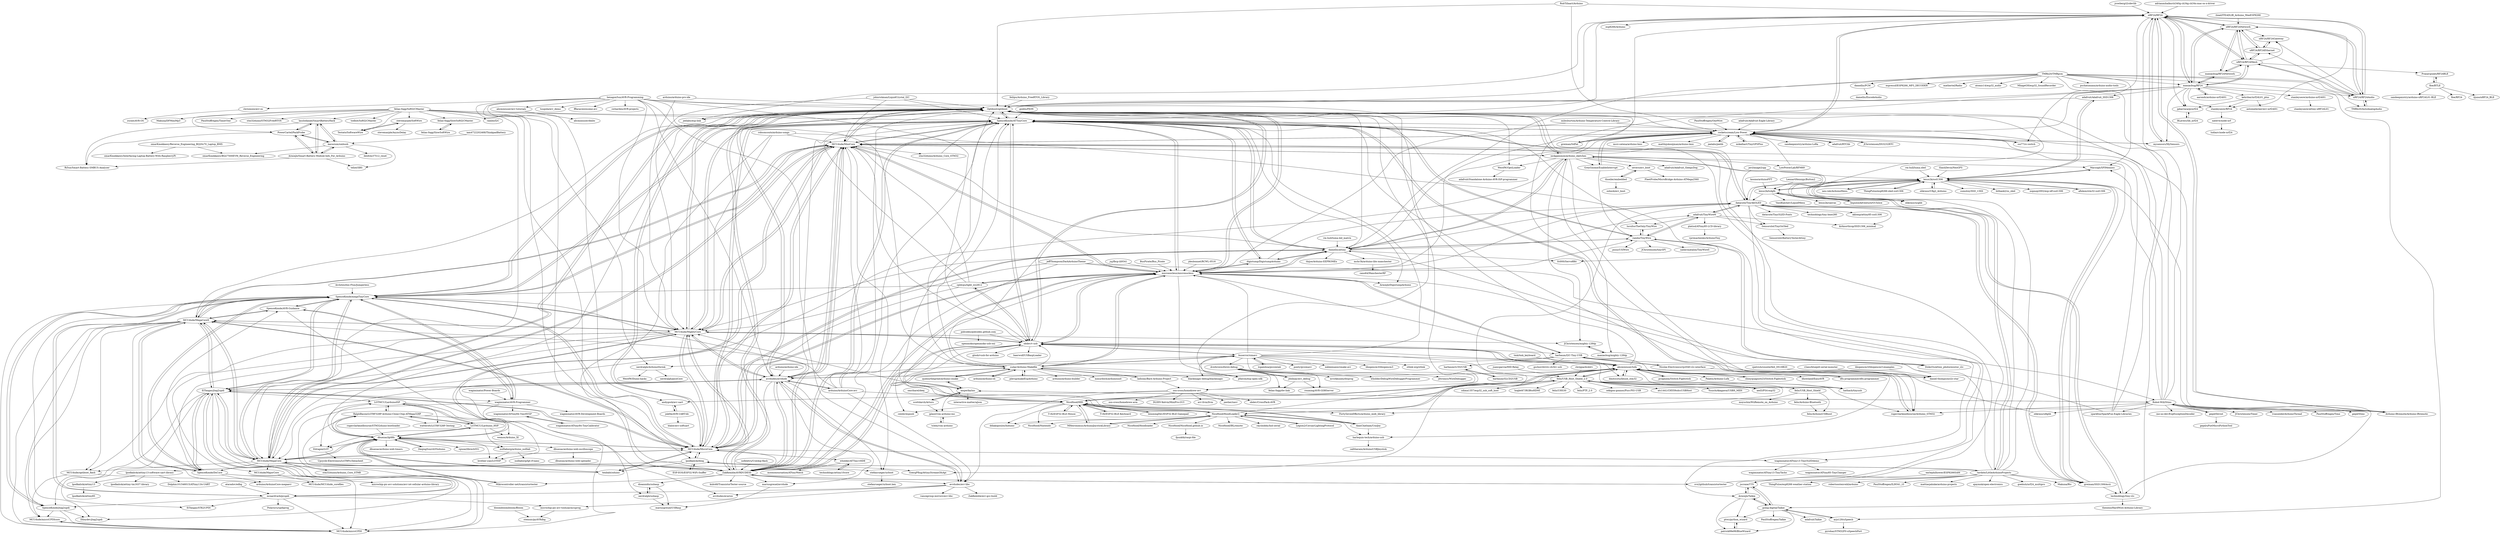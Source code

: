 digraph G {
"nRF24/RF24" -> "nRF24/RF24Network"
"nRF24/RF24" -> "maniacbug/RF24"
"nRF24/RF24" -> "nRF24/RF24Mesh"
"nRF24/RF24" -> "mysensors/MySensors" ["e"=1]
"nRF24/RF24" -> "rocketscream/Low-Power"
"nRF24/RF24" -> "stanleyseow/RF24"
"nRF24/RF24" -> "nRF24/RF24Audio"
"nRF24/RF24" -> "Arduino-IRremote/Arduino-IRremote" ["e"=1]
"nRF24/RF24" -> "Optiboot/optiboot"
"nRF24/RF24" -> "rogerclarkmelbourne/Arduino_STM32" ["e"=1]
"nRF24/RF24" -> "SpenceKonde/ATTinyCore"
"nRF24/RF24" -> "jeelabs/esp-link" ["e"=1]
"nRF24/RF24" -> "jpbarraca/pynrf24"
"nRF24/RF24" -> "sui77/rc-switch" ["e"=1]
"nRF24/RF24" -> "esp8266/Arduino" ["e"=1]
"rocketscream/Low-Power" -> "adafruit/RTClib" ["e"=1]
"rocketscream/Low-Power" -> "MCUdude/MiniCore"
"rocketscream/Low-Power" -> "JChristensen/DS3232RTC" ["e"=1]
"rocketscream/Low-Power" -> "mcci-catena/arduino-lmic" ["e"=1]
"rocketscream/Low-Power" -> "SpenceKonde/ATTinyCore"
"rocketscream/Low-Power" -> "nRF24/RF24"
"rocketscream/Low-Power" -> "matthijskooijman/arduino-lmic" ["e"=1]
"rocketscream/Low-Power" -> "Optiboot/optiboot"
"rocketscream/Low-Power" -> "sui77/rc-switch" ["e"=1]
"rocketscream/Low-Power" -> "GreyGnome/EnableInterrupt" ["e"=1]
"rocketscream/Low-Power" -> "mysensors/MySensors" ["e"=1]
"rocketscream/Low-Power" -> "jeelabs/jeelib" ["e"=1]
"rocketscream/Low-Power" -> "mikalhart/TinyGPSPlus" ["e"=1]
"rocketscream/Low-Power" -> "greiman/SdFat" ["e"=1]
"rocketscream/Low-Power" -> "sandeepmistry/arduino-LoRa" ["e"=1]
"tmk/tmk_keyboard" -> "abcminiuser/lufa" ["e"=1]
"felis/USB_Host_Shield_2.0" -> "felis/UHS30"
"felis/USB_Host_Shield_2.0" -> "felis/USB_Host_Shield"
"felis/USB_Host_Shield_2.0" -> "NicoHood/HID"
"felis/USB_Host_Shield_2.0" -> "rogerclarkmelbourne/Arduino_STM32" ["e"=1]
"felis/USB_Host_Shield_2.0" -> "felis/PTP_2.0" ["e"=1]
"felis/USB_Host_Shield_2.0" -> "obdev/v-usb"
"felis/USB_Host_Shield_2.0" -> "sekigon-gonnoc/Pico-PIO-USB" ["e"=1]
"felis/USB_Host_Shield_2.0" -> "atc1441/CH559sdccUSBHost" ["e"=1]
"felis/USB_Host_Shield_2.0" -> "YuuichiAkagawa/USBH_MIDI" ["e"=1]
"felis/USB_Host_Shield_2.0" -> "aed3/PS4-esp32" ["e"=1]
"felis/USB_Host_Shield_2.0" -> "abcminiuser/lufa"
"felis/USB_Host_Shield_2.0" -> "sdima1357/esp32_usb_soft_host" ["e"=1]
"felis/USB_Host_Shield_2.0" -> "hathach/tinyusb" ["e"=1]
"felis/USB_Host_Shield_2.0" -> "FortySevenEffects/arduino_midi_library" ["e"=1]
"felis/USB_Host_Shield_2.0" -> "hoglet67/RGBtoHDMI" ["e"=1]
"LennartHennigs/Button2" -> "lexus2k/lcdgfx" ["e"=1]
"rm-hull/luma.led_matrix" -> "damellis/attiny" ["e"=1]
"mysensors/MySensors" -> "nRF24/RF24" ["e"=1]
"mysensors/MySensors" -> "rocketscream/Low-Power" ["e"=1]
"arduino/ArduinoCore-avr" -> "Optiboot/optiboot" ["e"=1]
"arduino/ArduinoCore-avr" -> "avrdudes/avrdude" ["e"=1]
"arduino/ArduinoCore-avr" -> "avrdudes/avr-libc" ["e"=1]
"arduino/ArduinoCore-avr" -> "SpenceKonde/ATTinyCore" ["e"=1]
"arduino/ArduinoCore-avr" -> "MCUdude/MiniCore" ["e"=1]
"arduino/ArduinoCore-avr" -> "NicoHood/HID" ["e"=1]
"arduino/ArduinoCore-avr" -> "MCUdude/MegaCoreX" ["e"=1]
"chrippa/ds4drv" -> "felis/USB_Host_Shield_2.0" ["e"=1]
"jpbarraca/pynrf24" -> "BLavery/lib_nrf24"
"robsoncouto/arduino-songs" -> "MCUdude/MiniCore" ["e"=1]
"robsoncouto/arduino-songs" -> "ArminJo/Talkie" ["e"=1]
"robsoncouto/arduino-songs" -> "ZakKemble/AVRDUDESS" ["e"=1]
"robsoncouto/arduino-songs" -> "MCUdude/MightyCore" ["e"=1]
"afiskon/stm32-ssd1306" -> "lexus2k/ssd1306" ["e"=1]
"maniacbug/RF24Network" -> "maniacbug/RF24"
"maniacbug/RF24Network" -> "nRF24/RF24Mesh"
"maniacbug/RF24Network" -> "nRF24/RF24Network"
"mikalhart/TinyGPSPlus" -> "rocketscream/Low-Power" ["e"=1]
"aaronds/arduino-nrf24l01" -> "maniacbug/RF24"
"LowPowerLab/RFM69" -> "rocketscream/Low-Power" ["e"=1]
"juj/fbcp-ili9341" -> "micronucleus/micronucleus" ["e"=1]
"dfu-programmer/dfu-programmer" -> "abcminiuser/lufa" ["e"=1]
"lucullusTheOnly/TinyWire" -> "rambo/TinyWire"
"felias-fogg/SoftI2CMaster" -> "felias-fogg/SlowSoftI2CMaster"
"felias-fogg/SoftI2CMaster" -> "laszlodaniel/SmartBatteryHack"
"felias-fogg/SoftI2CMaster" -> "todbot/SoftI2CMaster"
"felias-fogg/SoftI2CMaster" -> "stevemarple/SoftWire"
"felias-fogg/SoftI2CMaster" -> "Testato/SoftwareWire"
"felias-fogg/SoftI2CMaster" -> "nerdralph/ArduinoShrink"
"felias-fogg/SoftI2CMaster" -> "MCUdude/MicroCore"
"felias-fogg/SoftI2CMaster" -> "MCUdude/MegaCore"
"felias-fogg/SoftI2CMaster" -> "PowerCartel/PackProbe"
"felias-fogg/SoftI2CMaster" -> "SpenceKonde/ATTinyCore"
"felias-fogg/SoftI2CMaster" -> "rambo/I2C"
"felias-fogg/SoftI2CMaster" -> "lucullusTheOnly/TinyWire"
"felias-fogg/SoftI2CMaster" -> "Makuna/DFMiniMp3" ["e"=1]
"felias-fogg/SoftI2CMaster" -> "PaulStoffregen/TimerOne" ["e"=1]
"felias-fogg/SoftI2CMaster" -> "stm32duino/STM32FreeRTOS" ["e"=1]
"arduino/arduino-cli" -> "sudar/Arduino-Makefile" ["e"=1]
"Legion2/CorsairLightingProtocol" -> "NicoHood/HoodLoader2" ["e"=1]
"ElTangas/jtag2updi" -> "mraardvark/pyupdi"
"ElTangas/jtag2updi" -> "SpenceKonde/megaTinyCore"
"ElTangas/jtag2updi" -> "MCUdude/MegaCoreX"
"ElTangas/jtag2updi" -> "MCUdude/microUPDI"
"ElTangas/jtag2updi" -> "SpenceKonde/jtag2updi"
"ElTangas/jtag2updi" -> "wagiminator/AVR-Programmer"
"ElTangas/jtag2updi" -> "SpenceKonde/DxCore"
"ElTangas/jtag2updi" -> "ElTangas/STK2UPDI"
"ElTangas/jtag2updi" -> "MCUdude/MegaCore"
"ElTangas/jtag2updi" -> "MCUdude/MicroCore"
"ElTangas/jtag2updi" -> "Dlloydev/jtag2updi"
"ElTangas/jtag2updi" -> "LGTMCU/LarduinoISP"
"ElTangas/jtag2updi" -> "avrdudes/avrdude"
"floe/BTLE" -> "Pranavgulati/RF24BLE"
"floe/BTLE" -> "sandeepmistry/arduino-nRF24L01-BLE"
"floe/BTLE" -> "floe/RF24"
"floe/BTLE" -> "lijuno/nRF24_BLE"
"ArminJo/Talkie" -> "going-digital/Talkie"
"ArminJo/Talkie" -> "ptwz/python_wizard"
"ArminJo/Talkie" -> "jscrane/TTS"
"ArminJo/Talkie" -> "patrick99e99/BlueWizard"
"queezythegreat/arduino-cmake" -> "sudar/Arduino-Makefile" ["e"=1]
"queezythegreat/arduino-cmake" -> "amperka/ino" ["e"=1]
"ESP-EOS/ESP32-WiFi-Sniffer" -> "lpodkalicki/blog" ["e"=1]
"maniacbug/RF24" -> "maniacbug/RF24Network"
"maniacbug/RF24" -> "nRF24/RF24"
"maniacbug/RF24" -> "nRF24/RF24Mesh"
"maniacbug/RF24" -> "jpbarraca/pynrf24"
"maniacbug/RF24" -> "nRF24/RF24Network"
"maniacbug/RF24" -> "aaronds/arduino-nrf24l01"
"maniacbug/RF24" -> "stanleyseow/RF24"
"maniacbug/RF24" -> "kehribar/nrf24L01_plus"
"maniacbug/RF24" -> "stanleyseow/arduino-nrf24l01"
"maniacbug/RF24" -> "rocketscream/Low-Power"
"maniacbug/RF24" -> "mysensors/MySensors" ["e"=1]
"maniacbug/RF24" -> "Optiboot/optiboot"
"maniacbug/RF24" -> "nRF24/RF24Audio"
"maniacbug/RF24" -> "micronucleus/micronucleus"
"maniacbug/RF24" -> "adafruit/Adafruit_SSD1306" ["e"=1]
"nRF24/RF24Network" -> "nRF24/RF24Mesh"
"nRF24/RF24Network" -> "nRF24/RF24Ethernet"
"nRF24/RF24Network" -> "nRF24/RF24"
"nRF24/RF24Network" -> "nRF24/RF24Gateway"
"nRF24/RF24Network" -> "nRF24/RF24Audio"
"nRF24/RF24Network" -> "maniacbug/RF24Network"
"nRF24/RF24Network" -> "maniacbug/RF24"
"ptwz/python_wizard" -> "patrick99e99/BlueWizard"
"ZakKemble/AVRDUDESS" -> "avrdudes/avrdude"
"ZakKemble/AVRDUDESS" -> "MCUdude/MiniCore"
"ZakKemble/AVRDUDESS" -> "Optiboot/optiboot"
"ZakKemble/AVRDUDESS" -> "mariusgreuel/avrdude"
"ZakKemble/AVRDUDESS" -> "SpenceKonde/ATTinyCore"
"ZakKemble/AVRDUDESS" -> "MCUdude/MegaCore"
"ZakKemble/AVRDUDESS" -> "micronucleus/micronucleus"
"ZakKemble/AVRDUDESS" -> "svn2github/transistortester" ["e"=1]
"ZakKemble/AVRDUDESS" -> "MCUdude/MightyCore"
"ZakKemble/AVRDUDESS" -> "MCUdude/MicroCore"
"ZakKemble/AVRDUDESS" -> "dioannidis/usbasp"
"ZakKemble/AVRDUDESS" -> "Mikrocontroller-net/transistortester" ["e"=1]
"ZakKemble/AVRDUDESS" -> "obdev/v-usb"
"ZakKemble/AVRDUDESS" -> "kubi48/TransistorTester-source" ["e"=1]
"ZakKemble/AVRDUDESS" -> "avrdudes/avr-libc"
"nRF24/RF24Audio" -> "TMRh20/AutoAnalogAudio"
"nRF24/RF24Audio" -> "nRF24/RF24Ethernet"
"nRF24/RF24Audio" -> "nRF24/RF24Network"
"nRF24/RF24Audio" -> "nRF24/RF24Mesh"
"nRF24/RF24Audio" -> "nRF24/RF24"
"nRF24/RF24Audio" -> "nRF24/RF24Gateway"
"SpenceKonde/megaTinyCore" -> "ElTangas/jtag2updi"
"SpenceKonde/megaTinyCore" -> "SpenceKonde/jtag2updi"
"SpenceKonde/megaTinyCore" -> "SpenceKonde/ATTinyCore"
"SpenceKonde/megaTinyCore" -> "SpenceKonde/AVR-Guidance"
"SpenceKonde/megaTinyCore" -> "SpenceKonde/DxCore"
"SpenceKonde/megaTinyCore" -> "MCUdude/MegaCoreX"
"SpenceKonde/megaTinyCore" -> "mraardvark/pyupdi"
"SpenceKonde/megaTinyCore" -> "wagiminator/AVR-Programmer"
"SpenceKonde/megaTinyCore" -> "MCUdude/microUPDI"
"SpenceKonde/megaTinyCore" -> "MCUdude/MiniCore"
"SpenceKonde/megaTinyCore" -> "MCUdude/MicroCore"
"SpenceKonde/megaTinyCore" -> "MCUdude/MightyCore"
"SpenceKonde/megaTinyCore" -> "MCUdude/MegaCore"
"SpenceKonde/megaTinyCore" -> "Optiboot/optiboot"
"SpenceKonde/megaTinyCore" -> "Dlloydev/jtag2updi"
"technoblogy/attiny10core" -> "wholder/ATTiny10IDE"
"mariusgreuel/avrdude" -> "mariusgreuel/USBasp"
"earlephilhower/ESP8266SAM" -> "jscrane/TTS" ["e"=1]
"AlanChatham/UnoJoy" -> "NicoHood/HoodLoader2" ["e"=1]
"AlanChatham/UnoJoy" -> "NicoHood/HID" ["e"=1]
"AlanChatham/UnoJoy" -> "harlequin-tech/arduino-usb" ["e"=1]
"MCUdude/MegaCoreX" -> "ElTangas/jtag2updi"
"MCUdude/MegaCoreX" -> "SpenceKonde/DxCore"
"MCUdude/MegaCoreX" -> "MCUdude/MightyCore"
"MCUdude/MegaCoreX" -> "MCUdude/microUPDI"
"MCUdude/MegaCoreX" -> "MCUdude/MegaCore"
"MCUdude/MegaCoreX" -> "SpenceKonde/AVR-Guidance"
"MCUdude/MegaCoreX" -> "SpenceKonde/megaTinyCore"
"MCUdude/MegaCoreX" -> "MCUdude/MicroCore"
"MCUdude/MegaCoreX" -> "MCUdude/MiniCore"
"MCUdude/MegaCoreX" -> "arduino/ArduinoCore-megaavr" ["e"=1]
"MCUdude/MegaCoreX" -> "SpenceKonde/jtag2updi"
"MCUdude/MegaCoreX" -> "MCUdude/optiboot_flash"
"MCUdude/MegaCoreX" -> "MCUdude/microUPDIcore"
"adafruit/TinyWireM" -> "datacute/Tiny4kOLED"
"adafruit/TinyWireM" -> "platisd/ATtiny85-LCD-library"
"adafruit/TinyWireM" -> "kirknorthrop/SSD1306_minimal"
"adafruit/TinyWireM" -> "rambo/TinyWire"
"adafruit/TinyWireM" -> "SensorsIot/TinyOzOled"
"adafruit/TinyWireM" -> "lucullusTheOnly/TinyWire"
"natevw/node-nrf" -> "ludiazv/node-nrf24"
"RalphBacon/LGT8F328P-Arduino-Clone-Chip-ATMega328P" -> "LGTMCU/Larduino_HSP"
"RalphBacon/LGT8F328P-Arduino-Clone-Chip-ATMega328P" -> "dbuezas/lgt8fx"
"RalphBacon/LGT8F328P-Arduino-Clone-Chip-ATMega328P" -> "LGTMCU/LarduinoISP"
"RalphBacon/LGT8F328P-Arduino-Clone-Chip-ATMega328P" -> "watterott/LGT8F328P-Testing"
"RalphBacon/LGT8F328P-Arduino-Clone-Chip-ATMega328P" -> "wemos/Arduino_XI"
"wholder/ATTiny10IDE" -> "technoblogy/attiny10core"
"wholder/ATTiny10IDE" -> "moononournation/ATtinyWatch"
"technoblogy/tiny-i2c" -> "datacute/Tiny4kOLED"
"technoblogy/tiny-i2c" -> "thexeno/HardWire-Arduino-Library"
"JChristensen/mighty-1284p" -> "maniacbug/mighty-1284p"
"jplaut/vim-arduino-ino" -> "tclem/vim-arduino"
"SpenceKonde/jtag2updi" -> "SpenceKonde/megaTinyCore"
"SpenceKonde/jtag2updi" -> "MCUdude/microUPDIcore"
"SpenceKonde/jtag2updi" -> "Dlloydev/jtag2updi"
"SpenceKonde/jtag2updi" -> "MCUdude/microUPDI"
"stevemarple/SoftWire" -> "Testato/SoftwareWire"
"stevemarple/SoftWire" -> "stevemarple/AsyncDelay"
"LGTMCU/Larduino_HSP" -> "RalphBacon/LGT8F328P-Arduino-Clone-Chip-ATMega328P"
"LGTMCU/Larduino_HSP" -> "LGTMCU/LarduinoISP"
"LGTMCU/Larduino_HSP" -> "dbuezas/lgt8fx"
"LGTMCU/Larduino_HSP" -> "Edragon/LGT"
"LGTMCU/Larduino_HSP" -> "nulllaborg/arduino_nulllab"
"LGTMCU/Larduino_HSP" -> "wemos/Arduino_XI"
"Edragon/LGT" -> "Upcycle-Electronics/LGT8Fx-Datasheet"
"stanleyseow/arduino-nrf24l01" -> "stanleyseow/attiny-nRF24L01"
"NicoHood/HID" -> "NicoHood/HoodLoader2"
"NicoHood/HID" -> "MHeironimus/ArduinoJoystickLibrary" ["e"=1]
"NicoHood/HID" -> "abcminiuser/lufa"
"NicoHood/HID" -> "T-vK/ESP32-BLE-Keyboard" ["e"=1]
"NicoHood/HID" -> "lemmingDev/ESP32-BLE-Gamepad" ["e"=1]
"NicoHood/HID" -> "felis/USB_Host_Shield_2.0"
"NicoHood/HID" -> "cnlohr/espusb" ["e"=1]
"NicoHood/HID" -> "micronucleus/micronucleus"
"NicoHood/HID" -> "AlanChatham/UnoJoy" ["e"=1]
"NicoHood/HID" -> "SpenceKonde/ATTinyCore"
"NicoHood/HID" -> "FortySevenEffects/arduino_midi_library" ["e"=1]
"NicoHood/HID" -> "ddiakopoulos/hiduino" ["e"=1]
"NicoHood/HID" -> "T-vK/ESP32-BLE-Mouse" ["e"=1]
"NicoHood/HID" -> "Arduino-IRremote/Arduino-IRremote" ["e"=1]
"NicoHood/HID" -> "NicoHood/Nintendo" ["e"=1]
"BLavery/lib_nrf24" -> "jpbarraca/pynrf24"
"lemmingDev/ESP32-BLE-Gamepad" -> "NicoHood/HID" ["e"=1]
"jrowberg/i2cdevlib" -> "nRF24/RF24" ["e"=1]
"omriharel/deej" -> "NicoHood/HID" ["e"=1]
"RobTillaart/Arduino" -> "rocketscream/Low-Power" ["e"=1]
"RobTillaart/Arduino" -> "Optiboot/optiboot" ["e"=1]
"RobTillaart/Arduino" -> "nRF24/RF24" ["e"=1]
"digistump/DigistumpArduino" -> "micronucleus/micronucleus" ["e"=1]
"digistump/DigistumpArduino" -> "SpenceKonde/ATTinyCore" ["e"=1]
"digistump/DigistumpArduino" -> "damellis/attiny" ["e"=1]
"digistump/DigistumpArduino" -> "datacute/Tiny4kOLED" ["e"=1]
"greiman/SdFat" -> "rocketscream/Low-Power" ["e"=1]
"greiman/SdFat" -> "Optiboot/optiboot" ["e"=1]
"gioblu/PJON" -> "SpenceKonde/ATTinyCore" ["e"=1]
"T-vK/ESP32-BLE-Keyboard" -> "NicoHood/HID" ["e"=1]
"aed3/PS4-esp32" -> "felis/USB_Host_Shield_2.0" ["e"=1]
"lexus2k/lcdgfx" -> "lexus2k/ssd1306"
"lexus2k/lcdgfx" -> "olikraus/ucglib" ["e"=1]
"lexus2k/lcdgfx" -> "VasilKalchev/LiquidMenu" ["e"=1]
"lexus2k/lcdgfx" -> "ImpulseAdventure/GUIslice" ["e"=1]
"lexus2k/lcdgfx" -> "datacute/Tiny4kOLED"
"lexus2k/lcdgfx" -> "lexus2k/canvas"
"rm-hull/luma.oled" -> "lexus2k/ssd1306" ["e"=1]
"dbuezas/lgt8fx" -> "RalphBacon/LGT8F328P-Arduino-Clone-Chip-ATMega328P"
"dbuezas/lgt8fx" -> "LGTMCU/Larduino_HSP"
"dbuezas/lgt8fx" -> "LGTMCU/LarduinoISP"
"dbuezas/lgt8fx" -> "brother-yan/LGTISP"
"dbuezas/lgt8fx" -> "dbuezas/arduino-web-timers"
"dbuezas/lgt8fx" -> "nulllaborg/arduino_nulllab"
"dbuezas/lgt8fx" -> "DeqingSun/ch55xduino" ["e"=1]
"dbuezas/lgt8fx" -> "Edragon/LGT"
"dbuezas/lgt8fx" -> "tenbaht/sduino" ["e"=1]
"dbuezas/lgt8fx" -> "MCUdude/MegaCore"
"dbuezas/lgt8fx" -> "MCUdude/MicroCore"
"dbuezas/lgt8fx" -> "Mikrocontroller-net/transistortester" ["e"=1]
"dbuezas/lgt8fx" -> "MCUdude/MiniCore"
"dbuezas/lgt8fx" -> "dbuezas/arduino-web-oscilloscope"
"dbuezas/lgt8fx" -> "rgwan/librech551" ["e"=1]
"DeqingSun/ch55xduino" -> "dbuezas/lgt8fx" ["e"=1]
"neu-rah/ArduinoMenu" -> "lexus2k/ssd1306" ["e"=1]
"SlashDevin/NeoGPS" -> "lexus2k/ssd1306" ["e"=1]
"ladislas/Bare-Arduino-Project" -> "sudar/Arduino-Makefile" ["e"=1]
"ladislas/Bare-Arduino-Project" -> "osx-cross/homebrew-avr" ["e"=1]
"PaulStoffregen/OneWire" -> "rocketscream/Low-Power" ["e"=1]
"NicoHood/HoodLoader2" -> "NicoHood/HID"
"NicoHood/HoodLoader2" -> "abcminiuser/lufa"
"NicoHood/HoodLoader2" -> "harlequin-tech/arduino-usb"
"NicoHood/HoodLoader2" -> "MHeironimus/ArduinoJoystickLibrary" ["e"=1]
"NicoHood/HoodLoader2" -> "AlanChatham/UnoJoy" ["e"=1]
"NicoHood/HoodLoader2" -> "NicoHood/Hoodloader"
"NicoHood/HoodLoader2" -> "Optiboot/optiboot"
"NicoHood/HoodLoader2" -> "Legion2/CorsairLightingProtocol" ["e"=1]
"NicoHood/HoodLoader2" -> "ddiakopoulos/hiduino" ["e"=1]
"NicoHood/HoodLoader2" -> "NicoHood/IRLremote" ["e"=1]
"NicoHood/HoodLoader2" -> "NicoHood/NicoHood.github.io"
"NicoHood/HoodLoader2" -> "obdev/v-usb"
"NicoHood/HoodLoader2" -> "MCUdude/MightyCore"
"NicoHood/HoodLoader2" -> "NicoHood/Nintendo" ["e"=1]
"NicoHood/HoodLoader2" -> "rayshobby/hid-serial"
"arduino/arduino-pro-ide" -> "Optiboot/optiboot" ["e"=1]
"arduino/arduino-pro-ide" -> "MCUdude/MightyCore" ["e"=1]
"rogerclarkmelbourne/Arduino_STM32" -> "SpenceKonde/ATTinyCore" ["e"=1]
"nRF24/RF24Mesh" -> "nRF24/RF24Network"
"nRF24/RF24Mesh" -> "nRF24/RF24Ethernet"
"nRF24/RF24Mesh" -> "nRF24/RF24"
"nRF24/RF24Mesh" -> "maniacbug/RF24Network"
"nRF24/RF24Mesh" -> "nRF24/RF24Gateway"
"nRF24/RF24Mesh" -> "nRF24/RF24Audio"
"nRF24/RF24Mesh" -> "maniacbug/RF24"
"nRF24/RF24Mesh" -> "Pranavgulati/RF24BLE"
"kosme/arduinoFFT" -> "lexus2k/lcdgfx" ["e"=1]
"felis/USB_Host_Shield" -> "felis/ArduinoUSBhost"
"felis/USB_Host_Shield" -> "felis/Arduino-Bluetooth"
"felis/USB_Host_Shield" -> "moyuchin/WiiRemote_on_Arduino"
"T-vK/ESP32-BLE-Mouse" -> "NicoHood/HID" ["e"=1]
"nRF24/RF24Ethernet" -> "nRF24/RF24Gateway"
"nRF24/RF24Ethernet" -> "nRF24/RF24Mesh"
"nRF24/RF24Ethernet" -> "nRF24/RF24Network"
"amperka/ino" -> "scottdarch/Arturo"
"amperka/ino" -> "sudar/Arduino-Makefile"
"amperka/ino" -> "jplaut/vim-arduino-ino"
"amperka/ino" -> "queezythegreat/arduino-cmake" ["e"=1]
"amperka/ino" -> "interactive-matter/aJson" ["e"=1]
"amperka/ino" -> "Robot-Will/Stino"
"cpetrich/counterfeit_DS18B20" -> "daniel-thompson/i2c-star" ["e"=1]
"wagiminator/Power-Boards" -> "wagiminator/AVR-Programmer" ["e"=1]
"damellis/attiny" -> "SpenceKonde/ATTinyCore"
"damellis/attiny" -> "micronucleus/micronucleus"
"damellis/attiny" -> "rambo/TinyWire"
"damellis/attiny" -> "MCUdude/MicroCore"
"damellis/attiny" -> "adafruit/TinyWireM"
"damellis/attiny" -> "fri000/Servo8Bit"
"damellis/attiny" -> "MCUdude/MiniCore"
"damellis/attiny" -> "mchr3k/arduino-libs-manchester"
"damellis/attiny" -> "datacute/Tiny4kOLED"
"damellis/attiny" -> "digistump/DigistumpArduino" ["e"=1]
"damellis/attiny" -> "Optiboot/optiboot"
"damellis/attiny" -> "MCUdude/MightyCore"
"damellis/attiny" -> "rocketscream/Low-Power"
"damellis/attiny" -> "nickgammon/arduino_sketches"
"damellis/attiny" -> "thijse/Arduino-EEPROMEx" ["e"=1]
"PowerCartel/PackProbe" -> "ArminJo/Smart-Battery-Module-Info_For_Arduino"
"PowerCartel/PackProbe" -> "laszlodaniel/SmartBatteryHack"
"PowerCartel/PackProbe" -> "Ri5ux/Smart-Battery-SMBUS-Analyzer"
"PowerCartel/PackProbe" -> "karosium/smbusb"
"laszlodaniel/SmartBatteryHack" -> "ArminJo/Smart-Battery-Module-Info_For_Arduino"
"laszlodaniel/SmartBatteryHack" -> "karosium/smbusb"
"laszlodaniel/SmartBatteryHack" -> "Ri5ux/Smart-Battery-SMBUS-Analyzer"
"laszlodaniel/SmartBatteryHack" -> "PowerCartel/PackProbe"
"jeelabs/jeelib" -> "rocketscream/Low-Power" ["e"=1]
"GreyGnome/EnableInterrupt" -> "rambo/TinyWire" ["e"=1]
"GreyGnome/EnableInterrupt" -> "rocketscream/Low-Power" ["e"=1]
"tardate/LittleArduinoProjects" -> "mattiasjahnke/arduino-projects"
"tardate/LittleArduinoProjects" -> "lpodkalicki/blog"
"tardate/LittleArduinoProjects" -> "ajaymnk/open-electronics" ["e"=1]
"tardate/LittleArduinoProjects" -> "MCUdude/MiniCore"
"tardate/LittleArduinoProjects" -> "nickgammon/arduino_sketches"
"tardate/LittleArduinoProjects" -> "goebish/nrf24_multipro" ["e"=1]
"tardate/LittleArduinoProjects" -> "Optiboot/optiboot"
"tardate/LittleArduinoProjects" -> "jscrane/TTS"
"tardate/LittleArduinoProjects" -> "lexus2k/ssd1306"
"tardate/LittleArduinoProjects" -> "Makuna/Rtc" ["e"=1]
"tardate/LittleArduinoProjects" -> "ThingPulse/esp8266-weather-station" ["e"=1]
"tardate/LittleArduinoProjects" -> "robertoostenveld/arduino" ["e"=1]
"tardate/LittleArduinoProjects" -> "PaulStoffregen/ILI9341_t3" ["e"=1]
"tardate/LittleArduinoProjects" -> "damellis/attiny"
"tardate/LittleArduinoProjects" -> "greiman/SSD1306Ascii" ["e"=1]
"nerdralph/ArduinoShrink" -> "nerdralph/picoCore"
"nerdralph/ArduinoShrink" -> "WestfW/Duino-hacks"
"maniacbug/mighty-1284p" -> "JChristensen/mighty-1284p"
"MCUdude/microUPDI" -> "MCUdude/microUPDIcore"
"WestfW/OptiLoader" -> "adafruit/Standalone-Arduino-AVR-ISP-programmer"
"wagiminator/ATtiny84-TinyHVSP" -> "wagiminator/ATtiny84-TinyCalibrator"
"SpenceKonde/DxCore" -> "SpenceKonde/megaTinyCore"
"SpenceKonde/DxCore" -> "MCUdude/MegaCoreX"
"SpenceKonde/DxCore" -> "microchip-pic-avr-solutions/avr-iot-cellular-arduino-library"
"SpenceKonde/DxCore" -> "SpenceKonde/AVR-Guidance"
"SpenceKonde/DxCore" -> "MCUdude/microUPDI"
"SpenceKonde/DxCore" -> "ElTangas/jtag2updi"
"SpenceKonde/DxCore" -> "arduino/ArduinoCore-megaavr" ["e"=1]
"wagiminator/AVR-Programmer" -> "wagiminator/AVR-Development-Boards"
"wagiminator/AVR-Programmer" -> "SpenceKonde/AVR-Guidance"
"wagiminator/AVR-Programmer" -> "MCUdude/microUPDI"
"wagiminator/AVR-Programmer" -> "wagiminator/ATtiny84-TinyHVSP"
"wagiminator/AVR-Programmer" -> "SpenceKonde/megaTinyCore"
"wagiminator/AVR-Programmer" -> "nerdralph/usbasp"
"nerdralph/usbasp" -> "dioannidis/usbasp"
"nerdralph/usbasp" -> "mariusgreuel/USBasp"
"iam4722202468/ThinkpadBattery" -> "karosium/smbusb" ["e"=1]
"MCUdude/microUPDIcore" -> "MCUdude/microUPDI"
"SpenceKonde/AVR-Guidance" -> "wagiminator/AVR-Programmer"
"SpenceKonde/AVR-Guidance" -> "SpenceKonde/megaTinyCore"
"SpenceKonde/AVR-Guidance" -> "MCUdude/MegaCoreX"
"SpenceKonde/AVR-Guidance" -> "MCUdude/microUPDI"
"tclem/vim-arduino" -> "jplaut/vim-arduino-ino"
"sudar/Arduino-Makefile" -> "ladislas/Bare-Arduino-Project" ["e"=1]
"sudar/Arduino-Makefile" -> "amperka/ino"
"sudar/Arduino-Makefile" -> "plerup/makeEspArduino" ["e"=1]
"sudar/Arduino-Makefile" -> "queezythegreat/arduino-cmake" ["e"=1]
"sudar/Arduino-Makefile" -> "micronucleus/micronucleus"
"sudar/Arduino-Makefile" -> "Optiboot/optiboot"
"sudar/Arduino-Makefile" -> "arduino/arduino-cli" ["e"=1]
"sudar/Arduino-Makefile" -> "pfalcon/esp-open-sdk" ["e"=1]
"sudar/Arduino-Makefile" -> "buserror/simavr"
"sudar/Arduino-Makefile" -> "arduino/arduino-builder" ["e"=1]
"sudar/Arduino-Makefile" -> "SpenceKonde/ATTinyCore"
"sudar/Arduino-Makefile" -> "damellis/attiny"
"sudar/Arduino-Makefile" -> "mmurdoch/arduinounit" ["e"=1]
"sudar/Arduino-Makefile" -> "obdev/v-usb"
"sudar/Arduino-Makefile" -> "blackmagic-debug/blackmagic" ["e"=1]
"sparkfun/SparkFun-Eagle-Libraries" -> "micronucleus/micronucleus" ["e"=1]
"sparkfun/SparkFun-Eagle-Libraries" -> "rocketscream/Low-Power" ["e"=1]
"sparkfun/SparkFun-Eagle-Libraries" -> "Optiboot/optiboot" ["e"=1]
"nulllaborg/arduino_nulllab" -> "nulllaborg/lgt-rf-nano"
"nulllaborg/arduino_nulllab" -> "brother-yan/LGTISP"
"greiman/SSD1306Ascii" -> "lexus2k/ssd1306" ["e"=1]
"greiman/SSD1306Ascii" -> "datacute/Tiny4kOLED" ["e"=1]
"greiman/SSD1306Ascii" -> "MCUdude/MiniCore" ["e"=1]
"greiman/SSD1306Ascii" -> "technoblogy/tiny-i2c" ["e"=1]
"arduino/arduino-ide" -> "avrdudes/avrdude" ["e"=1]
"SpenceKonde/ATTinyCore" -> "micronucleus/micronucleus"
"SpenceKonde/ATTinyCore" -> "SpenceKonde/megaTinyCore"
"SpenceKonde/ATTinyCore" -> "damellis/attiny"
"SpenceKonde/ATTinyCore" -> "MCUdude/MicroCore"
"SpenceKonde/ATTinyCore" -> "MCUdude/MiniCore"
"SpenceKonde/ATTinyCore" -> "MCUdude/MightyCore"
"SpenceKonde/ATTinyCore" -> "Optiboot/optiboot"
"SpenceKonde/ATTinyCore" -> "digistump/DigistumpArduino" ["e"=1]
"SpenceKonde/ATTinyCore" -> "datacute/Tiny4kOLED"
"SpenceKonde/ATTinyCore" -> "rocketscream/Low-Power"
"SpenceKonde/ATTinyCore" -> "rambo/TinyWire"
"SpenceKonde/ATTinyCore" -> "obdev/v-usb"
"SpenceKonde/ATTinyCore" -> "ZakKemble/AVRDUDESS"
"SpenceKonde/ATTinyCore" -> "ArminJo/DigistumpArduino" ["e"=1]
"SpenceKonde/ATTinyCore" -> "rogerclarkmelbourne/Arduino_STM32" ["e"=1]
"nofeletru/UsbAsp-flash" -> "ZakKemble/AVRDUDESS" ["e"=1]
"svn2github/transistortester" -> "ZakKemble/AVRDUDESS" ["e"=1]
"svn2github/transistortester" -> "Optiboot/optiboot" ["e"=1]
"svn2github/transistortester" -> "MCUdude/MiniCore" ["e"=1]
"jdolinay/avr_debug" -> "dcwbrown/dwire-debug"
"jdolinay/avr_debug" -> "rouming/AVR-GDBServer"
"jdolinay/avr_debug" -> "felias-fogg/dw-link"
"Testato/SoftwareWire" -> "stevemarple/SoftWire"
"Marzogh/SPIMemory" -> "lexus2k/ssd1306" ["e"=1]
"sui77/rc-switch" -> "rocketscream/Low-Power" ["e"=1]
"rogerclarkmelbourne/STM32duino-bootloader" -> "dbuezas/lgt8fx" ["e"=1]
"r2axz/bluepill-serial-monster" -> "daniel-thompson/i2c-star" ["e"=1]
"lpodkalicki/blog" -> "MCUdude/MicroCore"
"lpodkalicki/blog" -> "ESP-EOS/ESP32-WiFi-Sniffer" ["e"=1]
"lpodkalicki/blog" -> "lpodkalicki/attiny13-software-uart-library"
"lpodkalicki/blog" -> "tenbaht/sduino" ["e"=1]
"lpodkalicki/blog" -> "GoergPflug/AttinyStreamGfxApi"
"lpodkalicki/blog" -> "tardate/LittleArduinoProjects"
"olikraus/u8glib" -> "SpenceKonde/ATTinyCore" ["e"=1]
"patrick99e99/BlueWizard" -> "ptwz/python_wizard"
"itead/ITEADLIB_Arduino_WeeESP8266" -> "nRF24/RF24Network" ["e"=1]
"ataradov/edbg" -> "mraardvark/pyupdi" ["e"=1]
"Mikrocontroller-net/transistortester" -> "dbuezas/lgt8fx" ["e"=1]
"wagiminator/ATtiny84-TinyCalibrator" -> "wagiminator/ATtiny84-TinyHVSP"
"Optiboot/optiboot" -> "MCUdude/MiniCore"
"Optiboot/optiboot" -> "MCUdude/MightyCore"
"Optiboot/optiboot" -> "MCUdude/MegaCore"
"Optiboot/optiboot" -> "micronucleus/micronucleus"
"Optiboot/optiboot" -> "SpenceKonde/ATTinyCore"
"Optiboot/optiboot" -> "ZakKemble/AVRDUDESS"
"Optiboot/optiboot" -> "avrdudes/avrdude"
"Optiboot/optiboot" -> "nickgammon/arduino_sketches"
"Optiboot/optiboot" -> "obdev/v-usb"
"Optiboot/optiboot" -> "jeelabs/esp-link" ["e"=1]
"Optiboot/optiboot" -> "MCUdude/MicroCore"
"Optiboot/optiboot" -> "SpenceKonde/megaTinyCore"
"Optiboot/optiboot" -> "MCUdude/MegaCoreX"
"Optiboot/optiboot" -> "WestfW/OptiLoader"
"Optiboot/optiboot" -> "dbuezas/lgt8fx"
"microchip-pic-avr-tools/pymcuprog" -> "stemnic/pyAVRdbg"
"omarKmekkawy/Reverse_Engineering_BQ20z70_Laptop_BMS" -> "omarKmekkawy/BQ27500EVM_Reverse_Engineering"
"omarKmekkawy/Reverse_Engineering_BQ20z70_Laptop_BMS" -> "omarKmekkawy/Interfacing-Laptop-Battery-With-RaspberryPi"
"pidcodes/pidcodes.github.com" -> "obdev/v-usb"
"pidcodes/pidcodes.github.com" -> "openmoko/openmoko-usb-oui"
"bloombloombloom/Bloom" -> "stemnic/pyAVRdbg"
"jnk0le/AVR-UART-lib" -> "andygock/avr-uart"
"jnk0le/AVR-UART-lib" -> "blalor/avr-softuart"
"NicoHood/NicoHood.github.io" -> "fpunktk/raspi-fde"
"osx-cross/homebrew-avr" -> "obdev/CrossPack-AVR"
"osx-cross/homebrew-avr" -> "osx-cross/homebrew-arm"
"osx-cross/homebrew-avr" -> "DLXXV-Kelvin/MiniPro-GUI"
"osx-cross/homebrew-avr" -> "avr-llvm/llvm" ["e"=1]
"osx-cross/homebrew-avr" -> "jawher/xavr"
"osx-cross/homebrew-avr" -> "andygock/avr-uart"
"osx-cross/homebrew-avr" -> "avrdudes/avr-libc"
"scottdarch/Arturo" -> "amperka/ino"
"scottdarch/Arturo" -> "jplaut/vim-arduino-ino"
"dbuezas/arduino-web-oscilloscope" -> "dbuezas/arduino-web-uploader"
"dioannidis/usbasp" -> "nerdralph/usbasp"
"dioannidis/usbasp" -> "mariusgreuel/USBasp"
"wagiminator/ATtiny13-TinyOLEDdemo" -> "wagiminator/ATtiny85-TinyCharger" ["e"=1]
"wagiminator/ATtiny13-TinyOLEDdemo" -> "wagiminator/ATtiny13-TinyTacho"
"damellis/PCM" -> "damellis/EncodeAudio"
"dcwbrown/dwire-debug" -> "mvirkkunen/dwprog"
"dcwbrown/dwire-debug" -> "felias-fogg/dw-link"
"dcwbrown/dwire-debug" -> "wholder/DebugWireDebuggerProgrammer"
"dcwbrown/dwire-debug" -> "jdolinay/avr_debug"
"dcwbrown/dwire-debug" -> "jbtronics/WireDebugger"
"dcwbrown/dwire-debug" -> "rouming/AVR-GDBServer"
"andygock/avr-uart" -> "jnk0le/AVR-UART-lib"
"nRF24/RF24Gateway" -> "nRF24/RF24Ethernet"
"lpodkalicki/attiny13" -> "lpodkalicki/attiny85"
"mchr3k/arduino-libs-manchester" -> "cano64/ManchesterRF"
"platisd/ATtiny85-LCD-library" -> "vprimachenko/ArduinoTiny"
"Arduino-IRremote/Arduino-IRremote" -> "nRF24/RF24" ["e"=1]
"Arduino-IRremote/Arduino-IRremote" -> "SpenceKonde/ATTinyCore" ["e"=1]
"avrdudes/avr-libc" -> "avrdudes/avrdude"
"avrdudes/avr-libc" -> "avrdudes/avarice"
"avrdudes/avr-libc" -> "ZakKemble/avr-gcc-build"
"avrdudes/avr-libc" -> "mraardvark/pyupdi"
"avrdudes/avr-libc" -> "microchip-pic-avr-tools/pymcuprog"
"avrdudes/avr-libc" -> "vancegroup-mirrors/avr-libc"
"johnrickman/LiquidCrystal_I2C" -> "SpenceKonde/ATTinyCore" ["e"=1]
"johnrickman/LiquidCrystal_I2C" -> "MCUdude/MiniCore" ["e"=1]
"johnrickman/LiquidCrystal_I2C" -> "Optiboot/optiboot" ["e"=1]
"johnrickman/LiquidCrystal_I2C" -> "MCUdude/MightyCore" ["e"=1]
"buserror/simavr" -> "lcgamboa/picsimlab" ["e"=1]
"buserror/simavr" -> "obdev/v-usb"
"buserror/simavr" -> "dcwbrown/dwire-debug"
"buserror/simavr" -> "sudar/Arduino-Makefile"
"buserror/simavr" -> "micronucleus/micronucleus"
"buserror/simavr" -> "ponty/pysimavr"
"buserror/simavr" -> "mkleemann/cmake-avr" ["e"=1]
"buserror/simavr" -> "libopencm3/libopencm3" ["e"=1]
"buserror/simavr" -> "pfalcon/esp-open-sdk" ["e"=1]
"buserror/simavr" -> "avrdudes/avrdude"
"buserror/simavr" -> "stlink-org/stlink" ["e"=1]
"buserror/simavr" -> "abcminiuser/lufa"
"buserror/simavr" -> "SpenceKonde/ATTinyCore"
"buserror/simavr" -> "osx-cross/homebrew-avr"
"buserror/simavr" -> "blackmagic-debug/blackmagic" ["e"=1]
"DzikuVx/attiny_photoresistor_i2c" -> "rambo/TinyWire"
"lcgamboa/picsimlab" -> "buserror/simavr" ["e"=1]
"abcminiuser/lufa" -> "obdev/v-usb"
"abcminiuser/lufa" -> "NicoHood/HoodLoader2"
"abcminiuser/lufa" -> "dmitrystu/libusb_stm32" ["e"=1]
"abcminiuser/lufa" -> "NicoHood/HID"
"abcminiuser/lufa" -> "progmem/Switch-Fightstick" ["e"=1]
"abcminiuser/lufa" -> "dfu-programmer/dfu-programmer" ["e"=1]
"abcminiuser/lufa" -> "harlequin-tech/arduino-usb"
"abcminiuser/lufa" -> "micronucleus/micronucleus"
"abcminiuser/lufa" -> "Palatis/Arduino-Lufa" ["e"=1]
"abcminiuser/lufa" -> "Optiboot/optiboot"
"abcminiuser/lufa" -> "avrdudes/avrdude"
"abcminiuser/lufa" -> "shinyquagsire23/Switch-Fightstick" ["e"=1]
"abcminiuser/lufa" -> "hathach/tinyusb" ["e"=1]
"abcminiuser/lufa" -> "felis/USB_Host_Shield_2.0"
"abcminiuser/lufa" -> "dhowland/EasyAVR" ["e"=1]
"feilipu/Arduino_FreeRTOS_Library" -> "Optiboot/optiboot" ["e"=1]
"avrdudes/avrdude" -> "avrdudes/avr-libc"
"avrdudes/avrdude" -> "ZakKemble/AVRDUDESS"
"avrdudes/avrdude" -> "Optiboot/optiboot"
"avrdudes/avrdude" -> "MCUdude/MiniCore"
"avrdudes/avrdude" -> "avrdudes/avarice"
"avrdudes/avrdude" -> "ElTangas/jtag2updi"
"avrdudes/avrdude" -> "MCUdude/MightyCore"
"avrdudes/avrdude" -> "stefanrueger/urboot"
"avrdudes/avrdude" -> "mariusgreuel/avrdude"
"avrdudes/avrdude" -> "MCUdude/MegaCore"
"avrdudes/avrdude" -> "SpenceKonde/ATTinyCore"
"avrdudes/avrdude" -> "MCUdude/MicroCore"
"avrdudes/avrdude" -> "arduino/ArduinoCore-avr" ["e"=1]
"avrdudes/avrdude" -> "SpenceKonde/megaTinyCore"
"avrdudes/avrdude" -> "abcminiuser/lufa"
"ThingPulse/esp8266-oled-ssd1306" -> "lexus2k/ssd1306" ["e"=1]
"MCUdude/MightyCore" -> "MCUdude/MegaCore"
"MCUdude/MightyCore" -> "MCUdude/MiniCore"
"MCUdude/MightyCore" -> "MCUdude/MicroCore"
"MCUdude/MightyCore" -> "MCUdude/MegaCoreX"
"MCUdude/MightyCore" -> "Optiboot/optiboot"
"MCUdude/MightyCore" -> "SpenceKonde/ATTinyCore"
"MCUdude/MightyCore" -> "SpenceKonde/megaTinyCore"
"MCUdude/MightyCore" -> "JChristensen/mighty-1284p"
"MCUdude/MightyCore" -> "obdev/v-usb"
"MCUdude/MightyCore" -> "avrdudes/avrdude"
"MCUdude/MightyCore" -> "MCUdude/MajorCore"
"MCUdude/MightyCore" -> "ZakKemble/AVRDUDESS"
"MCUdude/MightyCore" -> "ElTangas/jtag2updi"
"MCUdude/MightyCore" -> "MCUdude/optiboot_flash"
"MCUdude/MightyCore" -> "SpenceKonde/DxCore"
"rambo/TinyWire" -> "DzikuVx/attiny_photoresistor_i2c"
"rambo/TinyWire" -> "lucullusTheOnly/TinyWire"
"rambo/TinyWire" -> "nadavmatalon/TinyWireS"
"rambo/TinyWire" -> "puuu/USIWire"
"rambo/TinyWire" -> "adafruit/TinyWireM"
"rambo/TinyWire" -> "damellis/attiny"
"rambo/TinyWire" -> "fri000/Servo8Bit"
"rambo/TinyWire" -> "JChristensen/tinySPI"
"rambo/TinyWire" -> "SpenceKonde/ATTinyCore"
"MHeironimus/ArduinoJoystickLibrary" -> "NicoHood/HID" ["e"=1]
"MHeironimus/ArduinoJoystickLibrary" -> "NicoHood/HoodLoader2" ["e"=1]
"harbaum/I2C-Tiny-USB" -> "Nicolai-Electronics/rp2040-i2c-interface" ["e"=1]
"harbaum/I2C-Tiny-USB" -> "daniel-thompson/i2c-star"
"harbaum/I2C-Tiny-USB" -> "gschorcht/i2c-ch341-usb" ["e"=1]
"harbaum/I2C-Tiny-USB" -> "harbaum/LCD2USB"
"harbaum/I2C-Tiny-USB" -> "nerdralph/ArduinoShrink"
"harbaum/I2C-Tiny-USB" -> "micronucleus/micronucleus"
"harbaum/I2C-Tiny-USB" -> "DzikuVx/attiny_photoresistor_i2c"
"olikraus/U8g2_Arduino" -> "lexus2k/ssd1306" ["e"=1]
"milesburton/Arduino-Temperature-Control-Library" -> "rocketscream/Low-Power" ["e"=1]
"milesburton/Arduino-Temperature-Control-Library" -> "micronucleus/micronucleus" ["e"=1]
"going-digital/Talkie" -> "jscrane/TTS"
"going-digital/Talkie" -> "ArminJo/Talkie"
"going-digital/Talkie" -> "ptwz/python_wizard"
"going-digital/Talkie" -> "patrick99e99/BlueWizard"
"going-digital/Talkie" -> "arjo129/uSpeech"
"going-digital/Talkie" -> "adafruit/Talkie"
"going-digital/Talkie" -> "PaulStoffregen/Talkie"
"nickgammon/arduino_sketches" -> "WestfW/OptiLoader"
"nickgammon/arduino_sketches" -> "Optiboot/optiboot"
"nickgammon/arduino_sketches" -> "MCUdude/MiniCore"
"nickgammon/arduino_sketches" -> "zevero/avr_boot"
"nickgammon/arduino_sketches" -> "rocketscream/Low-Power"
"nickgammon/arduino_sketches" -> "damellis/attiny"
"nickgammon/arduino_sketches" -> "adafruit/Adafruit_SleepyDog" ["e"=1]
"nickgammon/arduino_sketches" -> "MCUdude/MegaCore"
"nickgammon/arduino_sketches" -> "maniacbug/mighty-1284p"
"nickgammon/arduino_sketches" -> "tardate/LittleArduinoProjects"
"nickgammon/arduino_sketches" -> "Marzogh/SPIMemory" ["e"=1]
"nickgammon/arduino_sketches" -> "GreyGnome/EnableInterrupt" ["e"=1]
"nickgammon/arduino_sketches" -> "JChristensen/mighty-1284p"
"nickgammon/arduino_sketches" -> "rogerclarkmelbourne/Arduino_STM32" ["e"=1]
"nickgammon/arduino_sketches" -> "LowPowerLab/RFM69" ["e"=1]
"SensorsIot/TinyOzOled" -> "SensorsIot/BatteryTesterAttiny"
"harbaum/LCD2USB" -> "harbaum/GLCD2USB"
"adafruit/Adafruit-Eagle-Library" -> "rocketscream/Low-Power" ["e"=1]
"LGTMCU/LarduinoISP" -> "LGTMCU/Larduino_HSP"
"LGTMCU/LarduinoISP" -> "brother-yan/LGTISP"
"LGTMCU/LarduinoISP" -> "watterott/LGT8F328P-Testing"
"LGTMCU/LarduinoISP" -> "RalphBacon/LGT8F328P-Arduino-Clone-Chip-ATMega328P"
"LGTMCU/LarduinoISP" -> "Edragon/LGT"
"zevero/avr_boot" -> "thseiler/embedded"
"zevero/avr_boot" -> "FleetProbe/MicroBridge-Arduino-ATMega2560"
"gepd/Deviot" -> "Robot-Will/Stino"
"gepd/Deviot" -> "gepd/uPiotMicroPythonTool"
"adafruit/RTClib" -> "rocketscream/Low-Power" ["e"=1]
"micronucleus/micronucleus" -> "digistump/DigistumpArduino" ["e"=1]
"micronucleus/micronucleus" -> "SpenceKonde/ATTinyCore"
"micronucleus/micronucleus" -> "obdev/v-usb"
"micronucleus/micronucleus" -> "Optiboot/optiboot"
"micronucleus/micronucleus" -> "damellis/attiny"
"micronucleus/micronucleus" -> "MCUdude/MiniCore"
"micronucleus/micronucleus" -> "cpldcpu/light_ws2812" ["e"=1]
"micronucleus/micronucleus" -> "MCUdude/MicroCore"
"micronucleus/micronucleus" -> "harbaum/I2C-Tiny-USB"
"micronucleus/micronucleus" -> "ArminJo/DigistumpArduino" ["e"=1]
"micronucleus/micronucleus" -> "ZakKemble/AVRDUDESS"
"micronucleus/micronucleus" -> "datacute/Tiny4kOLED"
"micronucleus/micronucleus" -> "pfalcon/esp-open-sdk" ["e"=1]
"micronucleus/micronucleus" -> "sudar/Arduino-Makefile"
"micronucleus/micronucleus" -> "rambo/TinyWire"
"plerup/makeEspArduino" -> "sudar/Arduino-Makefile" ["e"=1]
"javl/image2cpp" -> "datacute/Tiny4kOLED" ["e"=1]
"javl/image2cpp" -> "lexus2k/ssd1306" ["e"=1]
"Nicolai-Electronics/rp2040-i2c-interface" -> "harbaum/I2C-Tiny-USB" ["e"=1]
"Nicolai-Electronics/rp2040-i2c-interface" -> "daniel-thompson/i2c-star" ["e"=1]
"BusPirate/Bus_Pirate" -> "micronucleus/micronucleus" ["e"=1]
"ArminJo/Smart-Battery-Module-Info_For_Arduino" -> "PowerCartel/PackProbe"
"ArminJo/Smart-Battery-Module-Info_For_Arduino" -> "laszlodaniel/SmartBatteryHack"
"ArminJo/Smart-Battery-Module-Info_For_Arduino" -> "karosium/smbusb"
"ArminJo/Smart-Battery-Module-Info_For_Arduino" -> "teliot/SBS"
"ArminJo/Smart-Battery-Module-Info_For_Arduino" -> "Ri5ux/Smart-Battery-SMBUS-Analyzer"
"MCUdude/MegaCore" -> "MCUdude/MightyCore"
"MCUdude/MegaCore" -> "MCUdude/MiniCore"
"MCUdude/MegaCore" -> "MCUdude/MicroCore"
"MCUdude/MegaCore" -> "MCUdude/MegaCoreX"
"MCUdude/MegaCore" -> "Optiboot/optiboot"
"MCUdude/MegaCore" -> "MCUdude/optiboot_flash"
"MCUdude/MegaCore" -> "ElTangas/jtag2updi"
"MCUdude/MegaCore" -> "MCUdude/MajorCore"
"MCUdude/MegaCore" -> "dbuezas/lgt8fx"
"MCUdude/MegaCore" -> "SpenceKonde/DxCore"
"MCUdude/MegaCore" -> "stefanrueger/urboot"
"MCUdude/MegaCore" -> "SpenceKonde/megaTinyCore"
"MCUdude/MegaCore" -> "stm32duino/Arduino_Core_STM8" ["e"=1]
"MCUdude/MegaCore" -> "ZakKemble/AVRDUDESS"
"MCUdude/MegaCore" -> "MCUdude/microUPDI"
"arjo129/uSpeech" -> "pyrohaz/STM32F0-uSpeechPort"
"arjo129/uSpeech" -> "going-digital/Talkie"
"stefanrueger/urboot" -> "stefanrueger/urboot.hex"
"Pranavgulati/RF24BLE" -> "floe/BTLE"
"harbaum/GLCD2USB" -> "harbaum/LCD2USB"
"dmitrystu/libusb_stm32" -> "abcminiuser/lufa" ["e"=1]
"MCUdude/MicroCore" -> "MCUdude/MiniCore"
"MCUdude/MicroCore" -> "MCUdude/MegaCore"
"MCUdude/MicroCore" -> "MCUdude/MightyCore"
"MCUdude/MicroCore" -> "SpenceKonde/ATTinyCore"
"MCUdude/MicroCore" -> "MCUdude/MegaCoreX"
"MCUdude/MicroCore" -> "tenbaht/sduino" ["e"=1]
"MCUdude/MicroCore" -> "dbuezas/lgt8fx"
"MCUdude/MicroCore" -> "lpodkalicki/blog"
"MCUdude/MicroCore" -> "damellis/attiny"
"MCUdude/MicroCore" -> "ElTangas/jtag2updi"
"MCUdude/MicroCore" -> "SpenceKonde/megaTinyCore"
"MCUdude/MicroCore" -> "micronucleus/micronucleus"
"MCUdude/MicroCore" -> "wagiminator/ATtiny13-TinyOLEDdemo"
"MCUdude/MicroCore" -> "Optiboot/optiboot"
"MCUdude/MicroCore" -> "wholder/ATTiny10IDE"
"MCUdude/MiniCore" -> "MCUdude/MegaCore"
"MCUdude/MiniCore" -> "MCUdude/MightyCore"
"MCUdude/MiniCore" -> "MCUdude/MicroCore"
"MCUdude/MiniCore" -> "Optiboot/optiboot"
"MCUdude/MiniCore" -> "SpenceKonde/ATTinyCore"
"MCUdude/MiniCore" -> "MCUdude/MegaCoreX"
"MCUdude/MiniCore" -> "SpenceKonde/megaTinyCore"
"MCUdude/MiniCore" -> "ZakKemble/AVRDUDESS"
"MCUdude/MiniCore" -> "rocketscream/Low-Power"
"MCUdude/MiniCore" -> "dbuezas/lgt8fx"
"MCUdude/MiniCore" -> "micronucleus/micronucleus"
"MCUdude/MiniCore" -> "avrdudes/avrdude"
"MCUdude/MiniCore" -> "stefanrueger/urboot"
"MCUdude/MiniCore" -> "nickgammon/arduino_sketches"
"MCUdude/MiniCore" -> "stm32duino/Arduino_Core_STM32" ["e"=1]
"Architeuthis-Flux/Jumperless" -> "SpenceKonde/megaTinyCore" ["e"=1]
"adrianmihalko/ch340g-ch34g-ch34x-mac-os-x-driver" -> "nRF24/RF24" ["e"=1]
"juancgarcia/HID-Relay" -> "felis/USB_Host_Shield_2.0" ["e"=1]
"hexagon5un/AVR-Programming" -> "avrdudes/avr-libc"
"hexagon5un/AVR-Programming" -> "swharden/AVR-projects"
"hexagon5un/AVR-Programming" -> "Optiboot/optiboot"
"hexagon5un/AVR-Programming" -> "andygock/avr-uart"
"hexagon5un/AVR-Programming" -> "avrdudes/avrdude"
"hexagon5un/AVR-Programming" -> "abcminiuser/avr-tutorials"
"hexagon5un/AVR-Programming" -> "tuupola/avr_demo"
"hexagon5un/AVR-Programming" -> "sudar/Arduino-Makefile"
"hexagon5un/AVR-Programming" -> "lpodkalicki/blog"
"hexagon5un/AVR-Programming" -> "osx-cross/homebrew-avr"
"hexagon5un/AVR-Programming" -> "chrismoos/avr-os"
"hexagon5un/AVR-Programming" -> "obdev/v-usb"
"hexagon5un/AVR-Programming" -> "ZakKemble/AVRDUDESS"
"hexagon5un/AVR-Programming" -> "fffaraz/awesome-avr"
"hexagon5un/AVR-Programming" -> "MCUdude/MightyCore"
"TMRh20/TMRpcm" -> "damellis/PCM"
"TMRh20/TMRpcm" -> "TMRh20/AutoAnalogAudio"
"TMRh20/TMRpcm" -> "nRF24/RF24Audio"
"TMRh20/TMRpcm" -> "maniacbug/RF24"
"TMRh20/TMRpcm" -> "Marzogh/SPIMemory" ["e"=1]
"TMRh20/TMRpcm" -> "pschatzmann/arduino-audio-tools" ["e"=1]
"TMRh20/TMRpcm" -> "espressif/ESP8266_MP3_DECODER" ["e"=1]
"TMRh20/TMRpcm" -> "arjo129/uSpeech"
"TMRh20/TMRpcm" -> "going-digital/Talkie"
"TMRh20/TMRpcm" -> "Optiboot/optiboot"
"TMRh20/TMRpcm" -> "mathertel/Radio" ["e"=1]
"TMRh20/TMRpcm" -> "atomic14/esp32_audio" ["e"=1]
"TMRh20/TMRpcm" -> "damellis/attiny"
"TMRh20/TMRpcm" -> "MhageGH/esp32_SoundRecorder" ["e"=1]
"Robot-Will/Stino" -> "gepd/Deviot"
"Robot-Will/Stino" -> "Optiboot/optiboot"
"Robot-Will/Stino" -> "PaulStoffregen/Time" ["e"=1]
"Robot-Will/Stino" -> "rocketscream/Low-Power"
"Robot-Will/Stino" -> "amperka/ino"
"Robot-Will/Stino" -> "gepd/Stino"
"Robot-Will/Stino" -> "olikraus/u8glib" ["e"=1]
"Robot-Will/Stino" -> "rogerclarkmelbourne/Arduino_STM32" ["e"=1]
"Robot-Will/Stino" -> "me-no-dev/EspExceptionDecoder" ["e"=1]
"Robot-Will/Stino" -> "JChristensen/Timer" ["e"=1]
"Robot-Will/Stino" -> "Marzogh/SPIMemory" ["e"=1]
"Robot-Will/Stino" -> "sparkfun/SparkFun-Eagle-Libraries" ["e"=1]
"Robot-Will/Stino" -> "Arduino-IRremote/Arduino-IRremote" ["e"=1]
"Robot-Will/Stino" -> "ivanseidel/ArduinoThread" ["e"=1]
"Robot-Will/Stino" -> "nRF24/RF24"
"ImpulseAdventure/GUIslice" -> "lexus2k/lcdgfx" ["e"=1]
"karosium/smbusb" -> "laszlodaniel/SmartBatteryHack"
"karosium/smbusb" -> "ArminJo/Smart-Battery-Module-Info_For_Arduino"
"karosium/smbusb" -> "PowerCartel/PackProbe"
"karosium/smbusb" -> "dex6/m37512_reset"
"karosium/smbusb" -> "teliot/SBS"
"karosium/smbusb" -> "omarKmekkawy/BQ27500EVM_Reverse_Engineering"
"obdev/v-usb" -> "micronucleus/micronucleus"
"obdev/v-usb" -> "abcminiuser/lufa"
"obdev/v-usb" -> "baerwolf/USBaspLoader"
"obdev/v-usb" -> "Optiboot/optiboot"
"obdev/v-usb" -> "SpenceKonde/ATTinyCore"
"obdev/v-usb" -> "MCUdude/MightyCore"
"obdev/v-usb" -> "cpldcpu/light_ws2812" ["e"=1]
"obdev/v-usb" -> "buserror/simavr"
"obdev/v-usb" -> "harbaum/I2C-Tiny-USB"
"obdev/v-usb" -> "hathach/tinyusb" ["e"=1]
"obdev/v-usb" -> "dmitrystu/libusb_stm32" ["e"=1]
"obdev/v-usb" -> "MCUdude/MiniCore"
"obdev/v-usb" -> "ZakKemble/AVRDUDESS"
"obdev/v-usb" -> "gloob/vusb-for-arduino"
"obdev/v-usb" -> "cnlohr/espusb" ["e"=1]
"TMRh20/AutoAnalogAudio" -> "nRF24/RF24Audio"
"tenbaht/sduino" -> "MCUdude/MicroCore" ["e"=1]
"tenbaht/sduino" -> "dbuezas/lgt8fx" ["e"=1]
"tenbaht/sduino" -> "RalphBacon/LGT8F328P-Arduino-Clone-Chip-ATMega328P" ["e"=1]
"mraardvark/pyupdi" -> "ElTangas/jtag2updi"
"mraardvark/pyupdi" -> "microchip-pic-avr-tools/pymcuprog"
"mraardvark/pyupdi" -> "Polarisru/updiprog"
"mraardvark/pyupdi" -> "ElTangas/STK2UPDI"
"mraardvark/pyupdi" -> "SpenceKonde/megaTinyCore"
"mraardvark/pyupdi" -> "MCUdude/microUPDI"
"mraardvark/pyupdi" -> "SpenceKonde/jtag2updi"
"jeffThompson/DarkArduinoTheme" -> "ZakKemble/AVRDUDESS" ["e"=1]
"jeffThompson/DarkArduinoTheme" -> "micronucleus/micronucleus" ["e"=1]
"jeffThompson/DarkArduinoTheme" -> "Robot-Will/Stino" ["e"=1]
"jeffThompson/DarkArduinoTheme" -> "MCUdude/MightyCore" ["e"=1]
"harlequin-tech/arduino-usb" -> "calltherain/ArduinoUSBJoystick"
"jscrane/TTS" -> "going-digital/Talkie"
"jscrane/TTS" -> "ArminJo/Talkie"
"jdesbonnet/RCWL-0516" -> "micronucleus/micronucleus" ["e"=1]
"chrismoos/avr-os" -> "iryont/AVR-OS"
"thseiler/embedded" -> "zevero/avr_boot"
"thseiler/embedded" -> "osbock/avr_boot"
"felias-fogg/SlowSoftWire" -> "felias-fogg/SlowSoftI2CMaster"
"felias-fogg/SlowSoftI2CMaster" -> "felias-fogg/SlowSoftWire"
"MCUdude/MajorCore" -> "MCUdude/MCUdude_corefiles"
"datacute/Tiny4kOLED" -> "adafruit/TinyWireM"
"datacute/Tiny4kOLED" -> "datacute/TinyOLED-Fonts"
"datacute/Tiny4kOLED" -> "technoblogy/tiny-i2c"
"datacute/Tiny4kOLED" -> "kirknorthrop/SSD1306_minimal"
"datacute/Tiny4kOLED" -> "technoblogy/tiny-bme280"
"datacute/Tiny4kOLED" -> "lexus2k/ssd1306"
"datacute/Tiny4kOLED" -> "GoergPflug/AttinyStreamGfxApi"
"datacute/Tiny4kOLED" -> "greiman/SSD1306Ascii" ["e"=1]
"datacute/Tiny4kOLED" -> "aklomp/attiny85-ssd1306"
"datacute/Tiny4kOLED" -> "wagiminator/ATtiny13-TinyOLEDdemo"
"datacute/Tiny4kOLED" -> "SpenceKonde/ATTinyCore"
"datacute/Tiny4kOLED" -> "SensorsIot/TinyOzOled"
"JChristensen/DS3232RTC" -> "rocketscream/Low-Power" ["e"=1]
"stanleyseow/RF24" -> "natevw/node-nrf"
"MCUdude/optiboot_flash" -> "MCUdude/MCUdude_corefiles"
"MCUdude/optiboot_flash" -> "MCUdude/microUPDIcore"
"shinyquagsire23/Switch-Fightstick" -> "abcminiuser/lufa" ["e"=1]
"stm32duino/Arduino_Core_STM32" -> "SpenceKonde/ATTinyCore" ["e"=1]
"adafruit/Adafruit_SSD1306" -> "lexus2k/ssd1306" ["e"=1]
"adafruit/Adafruit_SSD1306" -> "Optiboot/optiboot" ["e"=1]
"lexus2k/ssd1306" -> "lexus2k/lcdgfx"
"lexus2k/ssd1306" -> "greiman/SSD1306Ascii" ["e"=1]
"lexus2k/ssd1306" -> "datacute/Tiny4kOLED"
"lexus2k/ssd1306" -> "afiskon/stm32-ssd1306" ["e"=1]
"lexus2k/ssd1306" -> "ThingPulse/esp8266-oled-ssd1306" ["e"=1]
"lexus2k/ssd1306" -> "neu-rah/ArduinoMenu" ["e"=1]
"lexus2k/ssd1306" -> "adafruit/Adafruit_SSD1306" ["e"=1]
"lexus2k/ssd1306" -> "Marzogh/SPIMemory" ["e"=1]
"lexus2k/ssd1306" -> "sumotoy/SSD_13XX" ["e"=1]
"lexus2k/ssd1306" -> "technoblogy/tiny-i2c"
"lexus2k/ssd1306" -> "olikraus/ucglib" ["e"=1]
"lexus2k/ssd1306" -> "olikraus/U8g2_Arduino" ["e"=1]
"lexus2k/ssd1306" -> "bitbank2/ss_oled" ["e"=1]
"lexus2k/ssd1306" -> "nopnop2002/esp-idf-ssd1306" ["e"=1]
"lexus2k/ssd1306" -> "ImpulseAdventure/GUIslice" ["e"=1]
"progmem/Switch-Fightstick" -> "abcminiuser/lufa" ["e"=1]
"cpldcpu/light_ws2812" -> "micronucleus/micronucleus" ["e"=1]
"cpldcpu/light_ws2812" -> "obdev/v-usb" ["e"=1]
"cpldcpu/light_ws2812" -> "MCUdude/MicroCore" ["e"=1]
"cpldcpu/light_ws2812" -> "SpenceKonde/ATTinyCore" ["e"=1]
"cpldcpu/light_ws2812" -> "MCUdude/MiniCore" ["e"=1]
"cpldcpu/light_ws2812" -> "SpenceKonde/megaTinyCore" ["e"=1]
"libopencm3/libopencm3-examples" -> "daniel-thompson/i2c-star" ["e"=1]
"abcminiuser/avr-tutorials" -> "abcminiuser/dmbs"
"felis/Arduino-Bluetooth" -> "felis/ArduinoUSBhost"
"kehribar/nrf24L01_plus" -> "antoineleclair/avr-nrf24l01"
"kehribar/nrf24L01_plus" -> "stanleyseow/RF24"
"kehribar/nrf24L01_plus" -> "jpbarraca/pynrf24"
"lpodkalicki/attiny13-software-uart-library" -> "lpodkalicki/attiny13"
"lpodkalicki/attiny13-software-uart-library" -> "lpodkalicki/attiny-tm1637-library"
"lpodkalicki/attiny13-software-uart-library" -> "Dolphin101546015/ATtiny13A-UART"
"nRF24/RF24" ["l"="-13.905,-42.273"]
"nRF24/RF24Network" ["l"="-13.854,-42.255"]
"maniacbug/RF24" ["l"="-13.879,-42.269"]
"nRF24/RF24Mesh" ["l"="-13.836,-42.254"]
"mysensors/MySensors" ["l"="-15.282,-41.22", "c"=210]
"rocketscream/Low-Power" ["l"="-13.968,-42.276"]
"stanleyseow/RF24" ["l"="-13.823,-42.287"]
"nRF24/RF24Audio" ["l"="-13.866,-42.241"]
"Arduino-IRremote/Arduino-IRremote" ["l"="-15.347,-41.015", "c"=210]
"Optiboot/optiboot" ["l"="-14.029,-42.276"]
"rogerclarkmelbourne/Arduino_STM32" ["l"="-17.634,-42.961", "c"=55]
"SpenceKonde/ATTinyCore" ["l"="-14.057,-42.263"]
"jeelabs/esp-link" ["l"="-15.256,-41.137", "c"=210]
"jpbarraca/pynrf24" ["l"="-13.842,-42.303"]
"sui77/rc-switch" ["l"="-15.313,-41.153", "c"=210]
"esp8266/Arduino" ["l"="-15.27,-41.034", "c"=210]
"adafruit/RTClib" ["l"="-13.775,-41.603", "c"=812]
"MCUdude/MiniCore" ["l"="-14.05,-42.286"]
"JChristensen/DS3232RTC" ["l"="-13.808,-41.638", "c"=812]
"mcci-catena/arduino-lmic" ["l"="54.388,6.384", "c"=644]
"matthijskooijman/arduino-lmic" ["l"="54.369,6.412", "c"=644]
"GreyGnome/EnableInterrupt" ["l"="-13.202,-42.181", "c"=1261]
"jeelabs/jeelib" ["l"="-14.919,-41.176", "c"=210]
"mikalhart/TinyGPSPlus" ["l"="-13.825,-41.743", "c"=812]
"greiman/SdFat" ["l"="-13.811,-41.71", "c"=812]
"sandeepmistry/arduino-LoRa" ["l"="54.397,6.364", "c"=644]
"tmk/tmk_keyboard" ["l"="-23.269,-44.712", "c"=114]
"abcminiuser/lufa" ["l"="-14.033,-42.217"]
"felis/USB_Host_Shield_2.0" ["l"="-13.983,-42.166"]
"felis/UHS30" ["l"="-13.959,-42.128"]
"felis/USB_Host_Shield" ["l"="-13.952,-42.102"]
"NicoHood/HID" ["l"="-13.992,-42.2"]
"felis/PTP_2.0" ["l"="-32.839,-28.613", "c"=1012]
"obdev/v-usb" ["l"="-14.078,-42.25"]
"sekigon-gonnoc/Pico-PIO-USB" ["l"="-19.674,-42.88", "c"=856]
"atc1441/CH559sdccUSBHost" ["l"="-19.647,-42.503", "c"=856]
"YuuichiAkagawa/USBH_MIDI" ["l"="36.962,6.042", "c"=494]
"aed3/PS4-esp32" ["l"="-15.956,-42.08", "c"=387]
"sdima1357/esp32_usb_soft_host" ["l"="-15.905,-42.216", "c"=387]
"hathach/tinyusb" ["l"="-17.736,-43.15", "c"=55]
"FortySevenEffects/arduino_midi_library" ["l"="37.083,6.075", "c"=494]
"hoglet67/RGBtoHDMI" ["l"="-21.09,-46.645", "c"=528]
"LennartHennigs/Button2" ["l"="-13.281,-42.256", "c"=1261]
"lexus2k/lcdgfx" ["l"="-14.172,-42.154"]
"rm-hull/luma.led_matrix" ["l"="-13.584,-41.524", "c"=812]
"damellis/attiny" ["l"="-14.029,-42.244"]
"arduino/ArduinoCore-avr" ["l"="-15.221,-40.861", "c"=210]
"avrdudes/avrdude" ["l"="-14.094,-42.293"]
"avrdudes/avr-libc" ["l"="-14.142,-42.345"]
"MCUdude/MegaCoreX" ["l"="-14.088,-42.314"]
"chrippa/ds4drv" ["l"="-14.569,-0.625", "c"=152]
"BLavery/lib_nrf24" ["l"="-13.822,-42.322"]
"robsoncouto/arduino-songs" ["l"="-15.195,-40.808", "c"=210]
"ArminJo/Talkie" ["l"="-13.893,-42.136"]
"ZakKemble/AVRDUDESS" ["l"="-14.064,-42.295"]
"MCUdude/MightyCore" ["l"="-14.074,-42.283"]
"afiskon/stm32-ssd1306" ["l"="-17.642,-42.823", "c"=55]
"lexus2k/ssd1306" ["l"="-14.149,-42.177"]
"maniacbug/RF24Network" ["l"="-13.842,-42.27"]
"aaronds/arduino-nrf24l01" ["l"="-13.86,-42.293"]
"LowPowerLab/RFM69" ["l"="-14.924,-41.229", "c"=210]
"juj/fbcp-ili9341" ["l"="-13.196,2.317", "c"=460]
"micronucleus/micronucleus" ["l"="-14.052,-42.244"]
"dfu-programmer/dfu-programmer" ["l"="-23.193,-43.974", "c"=221]
"lucullusTheOnly/TinyWire" ["l"="-14.142,-42.204"]
"rambo/TinyWire" ["l"="-14.081,-42.205"]
"felias-fogg/SoftI2CMaster" ["l"="-14.215,-42.23"]
"felias-fogg/SlowSoftI2CMaster" ["l"="-14.27,-42.244"]
"laszlodaniel/SmartBatteryHack" ["l"="-14.319,-42.191"]
"todbot/SoftI2CMaster" ["l"="-14.246,-42.208"]
"stevemarple/SoftWire" ["l"="-14.291,-42.227"]
"Testato/SoftwareWire" ["l"="-14.274,-42.213"]
"nerdralph/ArduinoShrink" ["l"="-14.205,-42.19"]
"MCUdude/MicroCore" ["l"="-14.09,-42.276"]
"MCUdude/MegaCore" ["l"="-14.081,-42.303"]
"PowerCartel/PackProbe" ["l"="-14.321,-42.204"]
"rambo/I2C" ["l"="-14.253,-42.23"]
"Makuna/DFMiniMp3" ["l"="-15.844,-38.779", "c"=64]
"PaulStoffregen/TimerOne" ["l"="-13.261,-42.211", "c"=1261]
"stm32duino/STM32FreeRTOS" ["l"="-14.836,-40.909", "c"=210]
"arduino/arduino-cli" ["l"="-15.226,-40.902", "c"=210]
"sudar/Arduino-Makefile" ["l"="-14.026,-42.299"]
"Legion2/CorsairLightingProtocol" ["l"="-15.159,-0.357", "c"=152]
"NicoHood/HoodLoader2" ["l"="-14.029,-42.191"]
"ElTangas/jtag2updi" ["l"="-14.086,-42.33"]
"mraardvark/pyupdi" ["l"="-14.11,-42.357"]
"SpenceKonde/megaTinyCore" ["l"="-14.07,-42.318"]
"MCUdude/microUPDI" ["l"="-14.098,-42.339"]
"SpenceKonde/jtag2updi" ["l"="-14.093,-42.346"]
"wagiminator/AVR-Programmer" ["l"="-14.071,-42.364"]
"SpenceKonde/DxCore" ["l"="-14.105,-42.326"]
"ElTangas/STK2UPDI" ["l"="-14.101,-42.37"]
"Dlloydev/jtag2updi" ["l"="-14.078,-42.352"]
"LGTMCU/LarduinoISP" ["l"="-14.04,-42.373"]
"floe/BTLE" ["l"="-13.689,-42.237"]
"Pranavgulati/RF24BLE" ["l"="-13.735,-42.243"]
"sandeepmistry/arduino-nRF24L01-BLE" ["l"="-13.653,-42.241"]
"floe/RF24" ["l"="-13.669,-42.251"]
"lijuno/nRF24_BLE" ["l"="-13.662,-42.221"]
"going-digital/Talkie" ["l"="-13.876,-42.151"]
"ptwz/python_wizard" ["l"="-13.876,-42.122"]
"jscrane/TTS" ["l"="-13.923,-42.159"]
"patrick99e99/BlueWizard" ["l"="-13.863,-42.128"]
"queezythegreat/arduino-cmake" ["l"="-13.507,-42.096", "c"=1261]
"amperka/ino" ["l"="-13.958,-42.357"]
"ESP-EOS/ESP32-WiFi-Sniffer" ["l"="55.343,3.628", "c"=747]
"lpodkalicki/blog" ["l"="-14.148,-42.263"]
"kehribar/nrf24L01_plus" ["l"="-13.808,-42.302"]
"stanleyseow/arduino-nrf24l01" ["l"="-13.805,-42.267"]
"adafruit/Adafruit_SSD1306" ["l"="-13.717,-41.576", "c"=812]
"nRF24/RF24Ethernet" ["l"="-13.835,-42.235"]
"nRF24/RF24Gateway" ["l"="-13.822,-42.24"]
"mariusgreuel/avrdude" ["l"="-14.036,-42.327"]
"svn2github/transistortester" ["l"="-20.304,-41.837", "c"=1175]
"dioannidis/usbasp" ["l"="-14.019,-42.34"]
"Mikrocontroller-net/transistortester" ["l"="-20.325,-41.863", "c"=1175]
"kubi48/TransistorTester-source" ["l"="-20.324,-41.845", "c"=1175]
"TMRh20/AutoAnalogAudio" ["l"="-13.863,-42.215"]
"SpenceKonde/AVR-Guidance" ["l"="-14.074,-42.342"]
"technoblogy/attiny10core" ["l"="-14.132,-42.137"]
"wholder/ATTiny10IDE" ["l"="-14.122,-42.161"]
"mariusgreuel/USBasp" ["l"="-14.005,-42.35"]
"earlephilhower/ESP8266SAM" ["l"="-15.618,-42.234", "c"=387]
"AlanChatham/UnoJoy" ["l"="-14.724,-41.99", "c"=1299]
"harlequin-tech/arduino-usb" ["l"="-14.019,-42.165"]
"arduino/ArduinoCore-megaavr" ["l"="-15.97,-41.917", "c"=387]
"MCUdude/optiboot_flash" ["l"="-14.117,-42.311"]
"MCUdude/microUPDIcore" ["l"="-14.115,-42.336"]
"adafruit/TinyWireM" ["l"="-14.112,-42.202"]
"datacute/Tiny4kOLED" ["l"="-14.129,-42.213"]
"platisd/ATtiny85-LCD-library" ["l"="-14.141,-42.158"]
"kirknorthrop/SSD1306_minimal" ["l"="-14.129,-42.191"]
"SensorsIot/TinyOzOled" ["l"="-14.152,-42.192"]
"natevw/node-nrf" ["l"="-13.762,-42.297"]
"ludiazv/node-nrf24" ["l"="-13.731,-42.305"]
"RalphBacon/LGT8F328P-Arduino-Clone-Chip-ATMega328P" ["l"="-14.036,-42.387"]
"LGTMCU/Larduino_HSP" ["l"="-14.02,-42.382"]
"dbuezas/lgt8fx" ["l"="-14.047,-42.348"]
"watterott/LGT8F328P-Testing" ["l"="-14.026,-42.402"]
"wemos/Arduino_XI" ["l"="-14.009,-42.407"]
"moononournation/ATtinyWatch" ["l"="-14.141,-42.121"]
"technoblogy/tiny-i2c" ["l"="-14.175,-42.189"]
"thexeno/HardWire-Arduino-Library" ["l"="-14.206,-42.169"]
"JChristensen/mighty-1284p" ["l"="-13.998,-42.25"]
"maniacbug/mighty-1284p" ["l"="-13.971,-42.247"]
"jplaut/vim-arduino-ino" ["l"="-13.928,-42.404"]
"tclem/vim-arduino" ["l"="-13.915,-42.423"]
"stevemarple/AsyncDelay" ["l"="-14.331,-42.235"]
"Edragon/LGT" ["l"="-14.01,-42.373"]
"nulllaborg/arduino_nulllab" ["l"="-14.042,-42.401"]
"Upcycle-Electronics/LGT8Fx-Datasheet" ["l"="-13.991,-42.39"]
"stanleyseow/attiny-nRF24L01" ["l"="-13.777,-42.265"]
"MHeironimus/ArduinoJoystickLibrary" ["l"="-14.669,-41.989", "c"=1299]
"T-vK/ESP32-BLE-Keyboard" ["l"="-15.777,-42.176", "c"=387]
"lemmingDev/ESP32-BLE-Gamepad" ["l"="-15.868,-42.142", "c"=387]
"cnlohr/espusb" ["l"="-15.126,-41.142", "c"=210]
"ddiakopoulos/hiduino" ["l"="37.042,6.065", "c"=494]
"T-vK/ESP32-BLE-Mouse" ["l"="-15.85,-42.178", "c"=387]
"NicoHood/Nintendo" ["l"="-54.34,8.446", "c"=598]
"jrowberg/i2cdevlib" ["l"="57.636,10.784", "c"=821]
"omriharel/deej" ["l"="-23.312,-44.817", "c"=114]
"RobTillaart/Arduino" ["l"="-15.378,-40.997", "c"=210]
"digistump/DigistumpArduino" ["l"="55.143,3.748", "c"=747]
"gioblu/PJON" ["l"="-15.28,-41.158", "c"=210]
"olikraus/ucglib" ["l"="-13.636,-41.712", "c"=812]
"VasilKalchev/LiquidMenu" ["l"="-13.318,-42.284", "c"=1261]
"ImpulseAdventure/GUIslice" ["l"="-15.567,-42.317", "c"=387]
"lexus2k/canvas" ["l"="-14.186,-42.131"]
"rm-hull/luma.oled" ["l"="-13.607,-41.508", "c"=812]
"brother-yan/LGTISP" ["l"="-14.053,-42.384"]
"dbuezas/arduino-web-timers" ["l"="-14.071,-42.385"]
"DeqingSun/ch55xduino" ["l"="-19.694,-42.538", "c"=856]
"tenbaht/sduino" ["l"="-24.715,-21.006", "c"=922]
"dbuezas/arduino-web-oscilloscope" ["l"="-14.08,-42.417"]
"rgwan/librech551" ["l"="-19.657,-42.52", "c"=856]
"neu-rah/ArduinoMenu" ["l"="-13.312,-42.245", "c"=1261]
"SlashDevin/NeoGPS" ["l"="-13.869,-41.767", "c"=812]
"ladislas/Bare-Arduino-Project" ["l"="-13.498,-42.064", "c"=1261]
"osx-cross/homebrew-avr" ["l"="-14.209,-42.348"]
"PaulStoffregen/OneWire" ["l"="-13.785,-41.552", "c"=812]
"NicoHood/Hoodloader" ["l"="-14.034,-42.154"]
"NicoHood/IRLremote" ["l"="2.974,-5.095", "c"=472]
"NicoHood/NicoHood.github.io" ["l"="-14.019,-42.115"]
"rayshobby/hid-serial" ["l"="-14.027,-42.138"]
"arduino/arduino-pro-ide" ["l"="-15.201,-40.877", "c"=210]
"kosme/arduinoFFT" ["l"="-16.698,-41.319", "c"=742]
"felis/ArduinoUSBhost" ["l"="-13.944,-42.08"]
"felis/Arduino-Bluetooth" ["l"="-13.958,-42.079"]
"moyuchin/WiiRemote_on_Arduino" ["l"="-13.93,-42.086"]
"scottdarch/Arturo" ["l"="-13.94,-42.387"]
"interactive-matter/aJson" ["l"="-13.698,-40.504", "c"=645]
"Robot-Will/Stino" ["l"="-13.928,-42.335"]
"cpetrich/counterfeit_DS18B20" ["l"="-13.808,-41.506", "c"=812]
"daniel-thompson/i2c-star" ["l"="-14.105,-42.136"]
"wagiminator/Power-Boards" ["l"="-20.155,-42.001", "c"=1175]
"fri000/Servo8Bit" ["l"="-14.054,-42.2"]
"mchr3k/arduino-libs-manchester" ["l"="-13.958,-42.222"]
"nickgammon/arduino_sketches" ["l"="-14,-42.267"]
"thijse/Arduino-EEPROMEx" ["l"="-13.311,-42.214", "c"=1261]
"ArminJo/Smart-Battery-Module-Info_For_Arduino" ["l"="-14.348,-42.195"]
"Ri5ux/Smart-Battery-SMBUS-Analyzer" ["l"="-14.342,-42.208"]
"karosium/smbusb" ["l"="-14.353,-42.182"]
"tardate/LittleArduinoProjects" ["l"="-14.061,-42.224"]
"mattiasjahnke/arduino-projects" ["l"="-14.054,-42.168"]
"ajaymnk/open-electronics" ["l"="25.853,-26.594", "c"=32]
"goebish/nrf24_multipro" ["l"="58.726,13.878", "c"=264]
"Makuna/Rtc" ["l"="-13.805,-41.619", "c"=812]
"ThingPulse/esp8266-weather-station" ["l"="-16.572,-40.618", "c"=901]
"robertoostenveld/arduino" ["l"="-16.351,-41.397", "c"=742]
"PaulStoffregen/ILI9341_t3" ["l"="-13.629,-41.727", "c"=812]
"greiman/SSD1306Ascii" ["l"="-13.304,-42.262", "c"=1261]
"nerdralph/picoCore" ["l"="-14.236,-42.172"]
"WestfW/Duino-hacks" ["l"="-14.234,-42.185"]
"WestfW/OptiLoader" ["l"="-13.974,-42.3"]
"adafruit/Standalone-Arduino-AVR-ISP-programmer" ["l"="-13.94,-42.31"]
"wagiminator/ATtiny84-TinyHVSP" ["l"="-14.06,-42.417"]
"wagiminator/ATtiny84-TinyCalibrator" ["l"="-14.056,-42.44"]
"microchip-pic-avr-solutions/avr-iot-cellular-arduino-library" ["l"="-14.148,-42.334"]
"wagiminator/AVR-Development-Boards" ["l"="-14.09,-42.395"]
"nerdralph/usbasp" ["l"="-14.023,-42.359"]
"iam4722202468/ThinkpadBattery" ["l"="-40.611,-33.972", "c"=360]
"plerup/makeEspArduino" ["l"="-13.902,-40.647", "c"=645]
"pfalcon/esp-open-sdk" ["l"="-15.16,-41.121", "c"=210]
"buserror/simavr" ["l"="-14.115,-42.25"]
"arduino/arduino-builder" ["l"="-20.152,-42.977", "c"=856]
"mmurdoch/arduinounit" ["l"="-13.558,-41.995", "c"=1261]
"blackmagic-debug/blackmagic" ["l"="-17.715,-43.095", "c"=55]
"sparkfun/SparkFun-Eagle-Libraries" ["l"="-19.243,-41.574", "c"=604]
"nulllaborg/lgt-rf-nano" ["l"="-14.032,-42.426"]
"arduino/arduino-ide" ["l"="-15.185,-40.898", "c"=210]
"ArminJo/DigistumpArduino" ["l"="55.114,3.831", "c"=747]
"nofeletru/UsbAsp-flash" ["l"="-40.428,-33.839", "c"=360]
"jdolinay/avr_debug" ["l"="-14.24,-42.115"]
"dcwbrown/dwire-debug" ["l"="-14.23,-42.142"]
"rouming/AVR-GDBServer" ["l"="-14.224,-42.12"]
"felias-fogg/dw-link" ["l"="-14.261,-42.111"]
"Marzogh/SPIMemory" ["l"="-14.798,-40.983", "c"=210]
"rogerclarkmelbourne/STM32duino-bootloader" ["l"="-17.577,-42.941", "c"=55]
"r2axz/bluepill-serial-monster" ["l"="-17.577,-42.921", "c"=55]
"lpodkalicki/attiny13-software-uart-library" ["l"="-14.254,-42.288"]
"GoergPflug/AttinyStreamGfxApi" ["l"="-14.176,-42.231"]
"olikraus/u8glib" ["l"="-13.658,-41.641", "c"=812]
"itead/ITEADLIB_Arduino_WeeESP8266" ["l"="-15.038,-41.153", "c"=210]
"ataradov/edbg" ["l"="-19.908,-42.845", "c"=856]
"microchip-pic-avr-tools/pymcuprog" ["l"="-14.144,-42.392"]
"stemnic/pyAVRdbg" ["l"="-14.161,-42.428"]
"omarKmekkawy/Reverse_Engineering_BQ20z70_Laptop_BMS" ["l"="-14.436,-42.154"]
"omarKmekkawy/BQ27500EVM_Reverse_Engineering" ["l"="-14.4,-42.166"]
"omarKmekkawy/Interfacing-Laptop-Battery-With-RaspberryPi" ["l"="-14.458,-42.147"]
"pidcodes/pidcodes.github.com" ["l"="-14.217,-42.268"]
"openmoko/openmoko-usb-oui" ["l"="-14.281,-42.271"]
"bloombloombloom/Bloom" ["l"="-14.173,-42.455"]
"jnk0le/AVR-UART-lib" ["l"="-14.233,-42.404"]
"andygock/avr-uart" ["l"="-14.21,-42.375"]
"blalor/avr-softuart" ["l"="-14.256,-42.429"]
"fpunktk/raspi-fde" ["l"="-14.015,-42.084"]
"obdev/CrossPack-AVR" ["l"="-14.261,-42.384"]
"osx-cross/homebrew-arm" ["l"="-14.274,-42.362"]
"DLXXV-Kelvin/MiniPro-GUI" ["l"="-14.241,-42.355"]
"avr-llvm/llvm" ["l"="-8.293,-5.613", "c"=384]
"jawher/xavr" ["l"="-14.239,-42.371"]
"dbuezas/arduino-web-uploader" ["l"="-14.09,-42.447"]
"wagiminator/ATtiny13-TinyOLEDdemo" ["l"="-14.159,-42.247"]
"wagiminator/ATtiny85-TinyCharger" ["l"="-20.127,-42.026", "c"=1175]
"wagiminator/ATtiny13-TinyTacho" ["l"="-14.198,-42.25"]
"damellis/PCM" ["l"="-13.846,-42.196"]
"damellis/EncodeAudio" ["l"="-13.813,-42.188"]
"mvirkkunen/dwprog" ["l"="-14.258,-42.143"]
"wholder/DebugWireDebuggerProgrammer" ["l"="-14.273,-42.129"]
"jbtronics/WireDebugger" ["l"="-14.251,-42.13"]
"lpodkalicki/attiny13" ["l"="-14.305,-42.298"]
"lpodkalicki/attiny85" ["l"="-14.331,-42.305"]
"cano64/ManchesterRF" ["l"="-13.935,-42.204"]
"vprimachenko/ArduinoTiny" ["l"="-14.156,-42.134"]
"avrdudes/avarice" ["l"="-14.134,-42.328"]
"ZakKemble/avr-gcc-build" ["l"="-14.166,-42.372"]
"vancegroup-mirrors/avr-libc" ["l"="-14.173,-42.39"]
"johnrickman/LiquidCrystal_I2C" ["l"="-13.728,-41.559", "c"=812]
"lcgamboa/picsimlab" ["l"="-17.467,-43.596", "c"=55]
"ponty/pysimavr" ["l"="-14.145,-42.234"]
"mkleemann/cmake-avr" ["l"="-13.42,-42.098", "c"=1261]
"libopencm3/libopencm3" ["l"="-17.749,-43.053", "c"=55]
"stlink-org/stlink" ["l"="-17.729,-43.061", "c"=55]
"DzikuVx/attiny_photoresistor_i2c" ["l"="-14.078,-42.181"]
"dmitrystu/libusb_stm32" ["l"="-17.739,-43.002", "c"=55]
"progmem/Switch-Fightstick" ["l"="-14.058,2.945", "c"=149]
"Palatis/Arduino-Lufa" ["l"="-14.119,2.974", "c"=149]
"shinyquagsire23/Switch-Fightstick" ["l"="-14.117,2.924", "c"=149]
"dhowland/EasyAVR" ["l"="-23.14,-43.973", "c"=221]
"feilipu/Arduino_FreeRTOS_Library" ["l"="-13.325,-42.135", "c"=1261]
"stefanrueger/urboot" ["l"="-14.118,-42.287"]
"ThingPulse/esp8266-oled-ssd1306" ["l"="-15.325,-40.989", "c"=210]
"MCUdude/MajorCore" ["l"="-14.121,-42.298"]
"nadavmatalon/TinyWireS" ["l"="-14.076,-42.164"]
"puuu/USIWire" ["l"="-14.094,-42.164"]
"JChristensen/tinySPI" ["l"="-14.074,-42.143"]
"harbaum/I2C-Tiny-USB" ["l"="-14.103,-42.185"]
"Nicolai-Electronics/rp2040-i2c-interface" ["l"="-19.76,-42.904", "c"=856]
"gschorcht/i2c-ch341-usb" ["l"="-40.447,-33.701", "c"=360]
"harbaum/LCD2USB" ["l"="-14.107,-42.112"]
"olikraus/U8g2_Arduino" ["l"="-13.602,-41.674", "c"=812]
"milesburton/Arduino-Temperature-Control-Library" ["l"="-13.76,-41.537", "c"=812]
"arjo129/uSpeech" ["l"="-13.853,-42.17"]
"adafruit/Talkie" ["l"="-13.843,-42.143"]
"PaulStoffregen/Talkie" ["l"="-13.84,-42.129"]
"zevero/avr_boot" ["l"="-13.896,-42.319"]
"adafruit/Adafruit_SleepyDog" ["l"="-13.861,-40.532", "c"=645]
"SensorsIot/BatteryTesterAttiny" ["l"="-14.183,-42.174"]
"harbaum/GLCD2USB" ["l"="-14.111,-42.091"]
"adafruit/Adafruit-Eagle-Library" ["l"="-19.307,-41.595", "c"=604]
"thseiler/embedded" ["l"="-13.867,-42.343"]
"FleetProbe/MicroBridge-Arduino-ATMega2560" ["l"="-13.863,-42.328"]
"gepd/Deviot" ["l"="-13.888,-42.371"]
"gepd/uPiotMicroPythonTool" ["l"="-13.864,-42.39"]
"cpldcpu/light_ws2812" ["l"="-16.504,-41.371", "c"=742]
"javl/image2cpp" ["l"="-18,-43.874", "c"=55]
"BusPirate/Bus_Pirate" ["l"="32.078,-4.921", "c"=1023]
"teliot/SBS" ["l"="-14.38,-42.189"]
"stm32duino/Arduino_Core_STM8" ["l"="-24.754,-20.999", "c"=922]
"pyrohaz/STM32F0-uSpeechPort" ["l"="-13.825,-42.161"]
"stefanrueger/urboot.hex" ["l"="-14.156,-42.287"]
"stm32duino/Arduino_Core_STM32" ["l"="-17.593,-42.96", "c"=55]
"Architeuthis-Flux/Jumperless" ["l"="-18.86,-41.622", "c"=604]
"adrianmihalko/ch340g-ch34g-ch34x-mac-os-x-driver" ["l"="-15.316,-41.05", "c"=210]
"juancgarcia/HID-Relay" ["l"="-40.445,-33.596", "c"=360]
"hexagon5un/AVR-Programming" ["l"="-14.151,-42.311"]
"swharden/AVR-projects" ["l"="-14.199,-42.326"]
"abcminiuser/avr-tutorials" ["l"="-14.234,-42.329"]
"tuupola/avr_demo" ["l"="-14.178,-42.339"]
"chrismoos/avr-os" ["l"="-14.222,-42.312"]
"fffaraz/awesome-avr" ["l"="-14.198,-42.305"]
"TMRh20/TMRpcm" ["l"="-13.903,-42.215"]
"pschatzmann/arduino-audio-tools" ["l"="-15.684,-42.292", "c"=387]
"espressif/ESP8266_MP3_DECODER" ["l"="-15.099,-41.137", "c"=210]
"mathertel/Radio" ["l"="-13.12,-42.318", "c"=1261]
"atomic14/esp32_audio" ["l"="-15.787,-42.278", "c"=387]
"MhageGH/esp32_SoundRecorder" ["l"="-15.763,-42.275", "c"=387]
"PaulStoffregen/Time" ["l"="-13.772,-41.624", "c"=812]
"gepd/Stino" ["l"="-13.905,-42.355"]
"me-no-dev/EspExceptionDecoder" ["l"="-13.956,-40.702", "c"=645]
"JChristensen/Timer" ["l"="-13.25,-42.323", "c"=1261]
"ivanseidel/ArduinoThread" ["l"="-13.362,-42.183", "c"=1261]
"dex6/m37512_reset" ["l"="-14.37,-42.167"]
"baerwolf/USBaspLoader" ["l"="-13.996,-42.287"]
"gloob/vusb-for-arduino" ["l"="-14.129,-42.268"]
"Polarisru/updiprog" ["l"="-14.12,-42.388"]
"jeffThompson/DarkArduinoTheme" ["l"="-15.259,-40.856", "c"=210]
"calltherain/ArduinoUSBJoystick" ["l"="-14.005,-42.142"]
"jdesbonnet/RCWL-0516" ["l"="-15.174,-41.21", "c"=210]
"iryont/AVR-OS" ["l"="-14.254,-42.315"]
"osbock/avr_boot" ["l"="-13.845,-42.357"]
"felias-fogg/SlowSoftWire" ["l"="-14.294,-42.248"]
"MCUdude/MCUdude_corefiles" ["l"="-14.142,-42.297"]
"datacute/TinyOLED-Fonts" ["l"="-14.162,-42.216"]
"technoblogy/tiny-bme280" ["l"="-14.178,-42.208"]
"aklomp/attiny85-ssd1306" ["l"="-14.161,-42.206"]
"sumotoy/SSD_13XX" ["l"="-13.607,-41.783", "c"=812]
"bitbank2/ss_oled" ["l"="-15.555,-41.994", "c"=387]
"nopnop2002/esp-idf-ssd1306" ["l"="-15.892,-42.333", "c"=387]
"libopencm3/libopencm3-examples" ["l"="-17.702,-42.942", "c"=55]
"abcminiuser/dmbs" ["l"="-14.274,-42.336"]
"antoineleclair/avr-nrf24l01" ["l"="-13.778,-42.318"]
"lpodkalicki/attiny-tm1637-library" ["l"="-14.283,-42.303"]
"Dolphin101546015/ATtiny13A-UART" ["l"="-14.29,-42.29"]
}